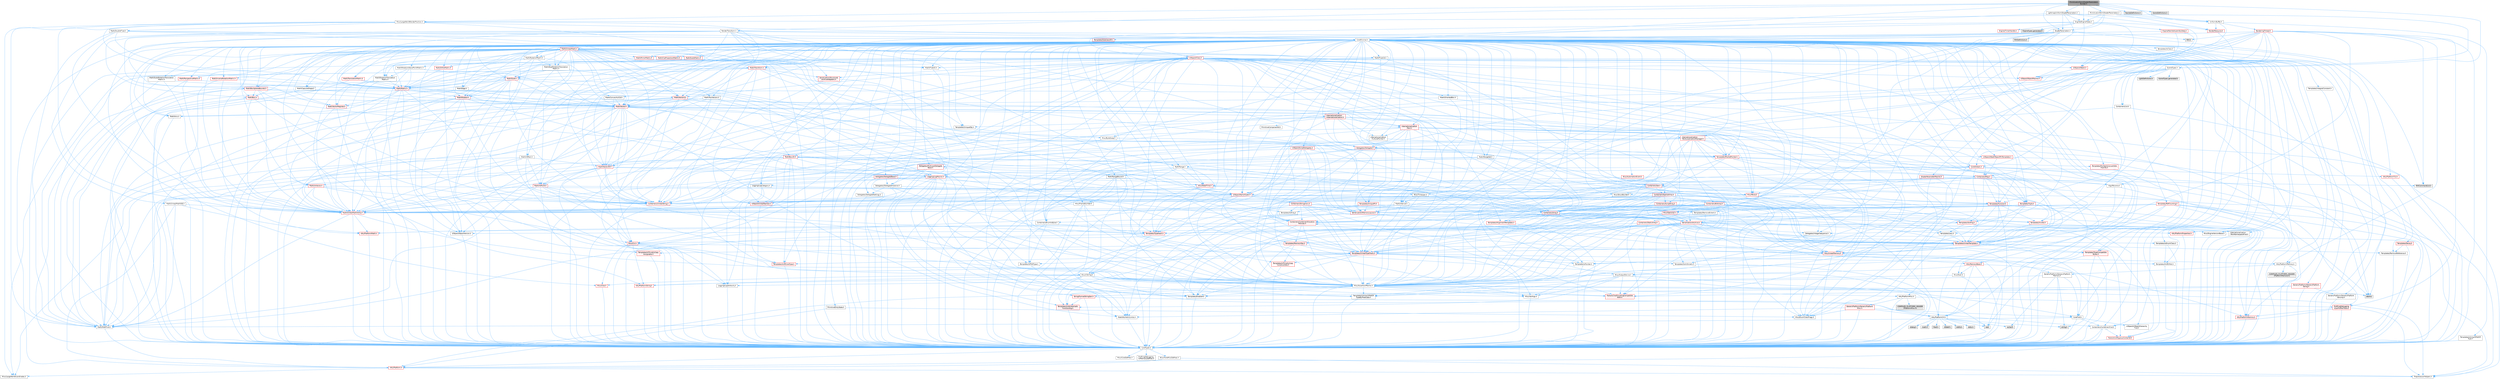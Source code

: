 digraph "PrimitiveUniformShaderParametersBuilder.h"
{
 // INTERACTIVE_SVG=YES
 // LATEX_PDF_SIZE
  bgcolor="transparent";
  edge [fontname=Helvetica,fontsize=10,labelfontname=Helvetica,labelfontsize=10];
  node [fontname=Helvetica,fontsize=10,shape=box,height=0.2,width=0.4];
  Node1 [id="Node000001",label="PrimitiveUniformShaderParameters\lBuilder.h",height=0.2,width=0.4,color="gray40", fillcolor="grey60", style="filled", fontcolor="black",tooltip=" "];
  Node1 -> Node2 [id="edge1_Node000001_Node000002",color="steelblue1",style="solid",tooltip=" "];
  Node2 [id="Node000002",label="CoreMinimal.h",height=0.2,width=0.4,color="grey40", fillcolor="white", style="filled",URL="$d7/d67/CoreMinimal_8h.html",tooltip=" "];
  Node2 -> Node3 [id="edge2_Node000002_Node000003",color="steelblue1",style="solid",tooltip=" "];
  Node3 [id="Node000003",label="CoreTypes.h",height=0.2,width=0.4,color="grey40", fillcolor="white", style="filled",URL="$dc/dec/CoreTypes_8h.html",tooltip=" "];
  Node3 -> Node4 [id="edge3_Node000003_Node000004",color="steelblue1",style="solid",tooltip=" "];
  Node4 [id="Node000004",label="HAL/Platform.h",height=0.2,width=0.4,color="red", fillcolor="#FFF0F0", style="filled",URL="$d9/dd0/Platform_8h.html",tooltip=" "];
  Node4 -> Node6 [id="edge4_Node000004_Node000006",color="steelblue1",style="solid",tooltip=" "];
  Node6 [id="Node000006",label="Misc/LargeWorldCoordinates.h",height=0.2,width=0.4,color="grey40", fillcolor="white", style="filled",URL="$d2/dcb/LargeWorldCoordinates_8h.html",tooltip=" "];
  Node4 -> Node8 [id="edge5_Node000004_Node000008",color="steelblue1",style="solid",tooltip=" "];
  Node8 [id="Node000008",label="PreprocessorHelpers.h",height=0.2,width=0.4,color="grey40", fillcolor="white", style="filled",URL="$db/ddb/PreprocessorHelpers_8h.html",tooltip=" "];
  Node3 -> Node14 [id="edge6_Node000003_Node000014",color="steelblue1",style="solid",tooltip=" "];
  Node14 [id="Node000014",label="ProfilingDebugging\l/UMemoryDefines.h",height=0.2,width=0.4,color="grey40", fillcolor="white", style="filled",URL="$d2/da2/UMemoryDefines_8h.html",tooltip=" "];
  Node3 -> Node15 [id="edge7_Node000003_Node000015",color="steelblue1",style="solid",tooltip=" "];
  Node15 [id="Node000015",label="Misc/CoreMiscDefines.h",height=0.2,width=0.4,color="grey40", fillcolor="white", style="filled",URL="$da/d38/CoreMiscDefines_8h.html",tooltip=" "];
  Node15 -> Node4 [id="edge8_Node000015_Node000004",color="steelblue1",style="solid",tooltip=" "];
  Node15 -> Node8 [id="edge9_Node000015_Node000008",color="steelblue1",style="solid",tooltip=" "];
  Node3 -> Node16 [id="edge10_Node000003_Node000016",color="steelblue1",style="solid",tooltip=" "];
  Node16 [id="Node000016",label="Misc/CoreDefines.h",height=0.2,width=0.4,color="grey40", fillcolor="white", style="filled",URL="$d3/dd2/CoreDefines_8h.html",tooltip=" "];
  Node2 -> Node17 [id="edge11_Node000002_Node000017",color="steelblue1",style="solid",tooltip=" "];
  Node17 [id="Node000017",label="CoreFwd.h",height=0.2,width=0.4,color="grey40", fillcolor="white", style="filled",URL="$d1/d1e/CoreFwd_8h.html",tooltip=" "];
  Node17 -> Node3 [id="edge12_Node000017_Node000003",color="steelblue1",style="solid",tooltip=" "];
  Node17 -> Node18 [id="edge13_Node000017_Node000018",color="steelblue1",style="solid",tooltip=" "];
  Node18 [id="Node000018",label="Containers/ContainersFwd.h",height=0.2,width=0.4,color="grey40", fillcolor="white", style="filled",URL="$d4/d0a/ContainersFwd_8h.html",tooltip=" "];
  Node18 -> Node4 [id="edge14_Node000018_Node000004",color="steelblue1",style="solid",tooltip=" "];
  Node18 -> Node3 [id="edge15_Node000018_Node000003",color="steelblue1",style="solid",tooltip=" "];
  Node18 -> Node19 [id="edge16_Node000018_Node000019",color="steelblue1",style="solid",tooltip=" "];
  Node19 [id="Node000019",label="Traits/IsContiguousContainer.h",height=0.2,width=0.4,color="red", fillcolor="#FFF0F0", style="filled",URL="$d5/d3c/IsContiguousContainer_8h.html",tooltip=" "];
  Node19 -> Node3 [id="edge17_Node000019_Node000003",color="steelblue1",style="solid",tooltip=" "];
  Node17 -> Node22 [id="edge18_Node000017_Node000022",color="steelblue1",style="solid",tooltip=" "];
  Node22 [id="Node000022",label="Math/MathFwd.h",height=0.2,width=0.4,color="grey40", fillcolor="white", style="filled",URL="$d2/d10/MathFwd_8h.html",tooltip=" "];
  Node22 -> Node4 [id="edge19_Node000022_Node000004",color="steelblue1",style="solid",tooltip=" "];
  Node17 -> Node23 [id="edge20_Node000017_Node000023",color="steelblue1",style="solid",tooltip=" "];
  Node23 [id="Node000023",label="UObject/UObjectHierarchy\lFwd.h",height=0.2,width=0.4,color="grey40", fillcolor="white", style="filled",URL="$d3/d13/UObjectHierarchyFwd_8h.html",tooltip=" "];
  Node2 -> Node23 [id="edge21_Node000002_Node000023",color="steelblue1",style="solid",tooltip=" "];
  Node2 -> Node18 [id="edge22_Node000002_Node000018",color="steelblue1",style="solid",tooltip=" "];
  Node2 -> Node24 [id="edge23_Node000002_Node000024",color="steelblue1",style="solid",tooltip=" "];
  Node24 [id="Node000024",label="Misc/VarArgs.h",height=0.2,width=0.4,color="grey40", fillcolor="white", style="filled",URL="$d5/d6f/VarArgs_8h.html",tooltip=" "];
  Node24 -> Node3 [id="edge24_Node000024_Node000003",color="steelblue1",style="solid",tooltip=" "];
  Node2 -> Node25 [id="edge25_Node000002_Node000025",color="steelblue1",style="solid",tooltip=" "];
  Node25 [id="Node000025",label="Logging/LogVerbosity.h",height=0.2,width=0.4,color="grey40", fillcolor="white", style="filled",URL="$d2/d8f/LogVerbosity_8h.html",tooltip=" "];
  Node25 -> Node3 [id="edge26_Node000025_Node000003",color="steelblue1",style="solid",tooltip=" "];
  Node2 -> Node26 [id="edge27_Node000002_Node000026",color="steelblue1",style="solid",tooltip=" "];
  Node26 [id="Node000026",label="Misc/OutputDevice.h",height=0.2,width=0.4,color="grey40", fillcolor="white", style="filled",URL="$d7/d32/OutputDevice_8h.html",tooltip=" "];
  Node26 -> Node17 [id="edge28_Node000026_Node000017",color="steelblue1",style="solid",tooltip=" "];
  Node26 -> Node3 [id="edge29_Node000026_Node000003",color="steelblue1",style="solid",tooltip=" "];
  Node26 -> Node25 [id="edge30_Node000026_Node000025",color="steelblue1",style="solid",tooltip=" "];
  Node26 -> Node24 [id="edge31_Node000026_Node000024",color="steelblue1",style="solid",tooltip=" "];
  Node26 -> Node27 [id="edge32_Node000026_Node000027",color="steelblue1",style="solid",tooltip=" "];
  Node27 [id="Node000027",label="Templates/IsArrayOrRefOf\lTypeByPredicate.h",height=0.2,width=0.4,color="grey40", fillcolor="white", style="filled",URL="$d6/da1/IsArrayOrRefOfTypeByPredicate_8h.html",tooltip=" "];
  Node27 -> Node3 [id="edge33_Node000027_Node000003",color="steelblue1",style="solid",tooltip=" "];
  Node26 -> Node28 [id="edge34_Node000026_Node000028",color="steelblue1",style="solid",tooltip=" "];
  Node28 [id="Node000028",label="Templates/IsValidVariadic\lFunctionArg.h",height=0.2,width=0.4,color="red", fillcolor="#FFF0F0", style="filled",URL="$d0/dc8/IsValidVariadicFunctionArg_8h.html",tooltip=" "];
  Node28 -> Node3 [id="edge35_Node000028_Node000003",color="steelblue1",style="solid",tooltip=" "];
  Node26 -> Node30 [id="edge36_Node000026_Node000030",color="steelblue1",style="solid",tooltip=" "];
  Node30 [id="Node000030",label="Traits/IsCharEncodingCompatible\lWith.h",height=0.2,width=0.4,color="red", fillcolor="#FFF0F0", style="filled",URL="$df/dd1/IsCharEncodingCompatibleWith_8h.html",tooltip=" "];
  Node2 -> Node32 [id="edge37_Node000002_Node000032",color="steelblue1",style="solid",tooltip=" "];
  Node32 [id="Node000032",label="HAL/PlatformCrt.h",height=0.2,width=0.4,color="grey40", fillcolor="white", style="filled",URL="$d8/d75/PlatformCrt_8h.html",tooltip=" "];
  Node32 -> Node33 [id="edge38_Node000032_Node000033",color="steelblue1",style="solid",tooltip=" "];
  Node33 [id="Node000033",label="new",height=0.2,width=0.4,color="grey60", fillcolor="#E0E0E0", style="filled",tooltip=" "];
  Node32 -> Node34 [id="edge39_Node000032_Node000034",color="steelblue1",style="solid",tooltip=" "];
  Node34 [id="Node000034",label="wchar.h",height=0.2,width=0.4,color="grey60", fillcolor="#E0E0E0", style="filled",tooltip=" "];
  Node32 -> Node35 [id="edge40_Node000032_Node000035",color="steelblue1",style="solid",tooltip=" "];
  Node35 [id="Node000035",label="stddef.h",height=0.2,width=0.4,color="grey60", fillcolor="#E0E0E0", style="filled",tooltip=" "];
  Node32 -> Node36 [id="edge41_Node000032_Node000036",color="steelblue1",style="solid",tooltip=" "];
  Node36 [id="Node000036",label="stdlib.h",height=0.2,width=0.4,color="grey60", fillcolor="#E0E0E0", style="filled",tooltip=" "];
  Node32 -> Node37 [id="edge42_Node000032_Node000037",color="steelblue1",style="solid",tooltip=" "];
  Node37 [id="Node000037",label="stdio.h",height=0.2,width=0.4,color="grey60", fillcolor="#E0E0E0", style="filled",tooltip=" "];
  Node32 -> Node38 [id="edge43_Node000032_Node000038",color="steelblue1",style="solid",tooltip=" "];
  Node38 [id="Node000038",label="stdarg.h",height=0.2,width=0.4,color="grey60", fillcolor="#E0E0E0", style="filled",tooltip=" "];
  Node32 -> Node39 [id="edge44_Node000032_Node000039",color="steelblue1",style="solid",tooltip=" "];
  Node39 [id="Node000039",label="math.h",height=0.2,width=0.4,color="grey60", fillcolor="#E0E0E0", style="filled",tooltip=" "];
  Node32 -> Node40 [id="edge45_Node000032_Node000040",color="steelblue1",style="solid",tooltip=" "];
  Node40 [id="Node000040",label="float.h",height=0.2,width=0.4,color="grey60", fillcolor="#E0E0E0", style="filled",tooltip=" "];
  Node32 -> Node41 [id="edge46_Node000032_Node000041",color="steelblue1",style="solid",tooltip=" "];
  Node41 [id="Node000041",label="string.h",height=0.2,width=0.4,color="grey60", fillcolor="#E0E0E0", style="filled",tooltip=" "];
  Node2 -> Node42 [id="edge47_Node000002_Node000042",color="steelblue1",style="solid",tooltip=" "];
  Node42 [id="Node000042",label="HAL/PlatformMisc.h",height=0.2,width=0.4,color="grey40", fillcolor="white", style="filled",URL="$d0/df5/PlatformMisc_8h.html",tooltip=" "];
  Node42 -> Node3 [id="edge48_Node000042_Node000003",color="steelblue1",style="solid",tooltip=" "];
  Node42 -> Node43 [id="edge49_Node000042_Node000043",color="steelblue1",style="solid",tooltip=" "];
  Node43 [id="Node000043",label="GenericPlatform/GenericPlatform\lMisc.h",height=0.2,width=0.4,color="red", fillcolor="#FFF0F0", style="filled",URL="$db/d9a/GenericPlatformMisc_8h.html",tooltip=" "];
  Node43 -> Node17 [id="edge50_Node000043_Node000017",color="steelblue1",style="solid",tooltip=" "];
  Node43 -> Node3 [id="edge51_Node000043_Node000003",color="steelblue1",style="solid",tooltip=" "];
  Node43 -> Node32 [id="edge52_Node000043_Node000032",color="steelblue1",style="solid",tooltip=" "];
  Node43 -> Node47 [id="edge53_Node000043_Node000047",color="steelblue1",style="solid",tooltip=" "];
  Node47 [id="Node000047",label="Math/NumericLimits.h",height=0.2,width=0.4,color="grey40", fillcolor="white", style="filled",URL="$df/d1b/NumericLimits_8h.html",tooltip=" "];
  Node47 -> Node3 [id="edge54_Node000047_Node000003",color="steelblue1",style="solid",tooltip=" "];
  Node43 -> Node49 [id="edge55_Node000043_Node000049",color="steelblue1",style="solid",tooltip=" "];
  Node49 [id="Node000049",label="Misc/EnumClassFlags.h",height=0.2,width=0.4,color="grey40", fillcolor="white", style="filled",URL="$d8/de7/EnumClassFlags_8h.html",tooltip=" "];
  Node42 -> Node52 [id="edge56_Node000042_Node000052",color="steelblue1",style="solid",tooltip=" "];
  Node52 [id="Node000052",label="COMPILED_PLATFORM_HEADER\l(PlatformMisc.h)",height=0.2,width=0.4,color="grey60", fillcolor="#E0E0E0", style="filled",tooltip=" "];
  Node42 -> Node53 [id="edge57_Node000042_Node000053",color="steelblue1",style="solid",tooltip=" "];
  Node53 [id="Node000053",label="ProfilingDebugging\l/CpuProfilerTrace.h",height=0.2,width=0.4,color="red", fillcolor="#FFF0F0", style="filled",URL="$da/dcb/CpuProfilerTrace_8h.html",tooltip=" "];
  Node53 -> Node3 [id="edge58_Node000053_Node000003",color="steelblue1",style="solid",tooltip=" "];
  Node53 -> Node18 [id="edge59_Node000053_Node000018",color="steelblue1",style="solid",tooltip=" "];
  Node53 -> Node54 [id="edge60_Node000053_Node000054",color="steelblue1",style="solid",tooltip=" "];
  Node54 [id="Node000054",label="HAL/PlatformAtomics.h",height=0.2,width=0.4,color="red", fillcolor="#FFF0F0", style="filled",URL="$d3/d36/PlatformAtomics_8h.html",tooltip=" "];
  Node54 -> Node3 [id="edge61_Node000054_Node000003",color="steelblue1",style="solid",tooltip=" "];
  Node53 -> Node8 [id="edge62_Node000053_Node000008",color="steelblue1",style="solid",tooltip=" "];
  Node2 -> Node61 [id="edge63_Node000002_Node000061",color="steelblue1",style="solid",tooltip=" "];
  Node61 [id="Node000061",label="Misc/AssertionMacros.h",height=0.2,width=0.4,color="grey40", fillcolor="white", style="filled",URL="$d0/dfa/AssertionMacros_8h.html",tooltip=" "];
  Node61 -> Node3 [id="edge64_Node000061_Node000003",color="steelblue1",style="solid",tooltip=" "];
  Node61 -> Node4 [id="edge65_Node000061_Node000004",color="steelblue1",style="solid",tooltip=" "];
  Node61 -> Node42 [id="edge66_Node000061_Node000042",color="steelblue1",style="solid",tooltip=" "];
  Node61 -> Node8 [id="edge67_Node000061_Node000008",color="steelblue1",style="solid",tooltip=" "];
  Node61 -> Node62 [id="edge68_Node000061_Node000062",color="steelblue1",style="solid",tooltip=" "];
  Node62 [id="Node000062",label="Templates/EnableIf.h",height=0.2,width=0.4,color="grey40", fillcolor="white", style="filled",URL="$d7/d60/EnableIf_8h.html",tooltip=" "];
  Node62 -> Node3 [id="edge69_Node000062_Node000003",color="steelblue1",style="solid",tooltip=" "];
  Node61 -> Node27 [id="edge70_Node000061_Node000027",color="steelblue1",style="solid",tooltip=" "];
  Node61 -> Node28 [id="edge71_Node000061_Node000028",color="steelblue1",style="solid",tooltip=" "];
  Node61 -> Node30 [id="edge72_Node000061_Node000030",color="steelblue1",style="solid",tooltip=" "];
  Node61 -> Node24 [id="edge73_Node000061_Node000024",color="steelblue1",style="solid",tooltip=" "];
  Node61 -> Node63 [id="edge74_Node000061_Node000063",color="steelblue1",style="solid",tooltip=" "];
  Node63 [id="Node000063",label="String/FormatStringSan.h",height=0.2,width=0.4,color="red", fillcolor="#FFF0F0", style="filled",URL="$d3/d8b/FormatStringSan_8h.html",tooltip=" "];
  Node63 -> Node3 [id="edge75_Node000063_Node000003",color="steelblue1",style="solid",tooltip=" "];
  Node63 -> Node28 [id="edge76_Node000063_Node000028",color="steelblue1",style="solid",tooltip=" "];
  Node63 -> Node18 [id="edge77_Node000063_Node000018",color="steelblue1",style="solid",tooltip=" "];
  Node61 -> Node69 [id="edge78_Node000061_Node000069",color="steelblue1",style="solid",tooltip=" "];
  Node69 [id="Node000069",label="atomic",height=0.2,width=0.4,color="grey60", fillcolor="#E0E0E0", style="filled",tooltip=" "];
  Node2 -> Node70 [id="edge79_Node000002_Node000070",color="steelblue1",style="solid",tooltip=" "];
  Node70 [id="Node000070",label="Templates/IsPointer.h",height=0.2,width=0.4,color="grey40", fillcolor="white", style="filled",URL="$d7/d05/IsPointer_8h.html",tooltip=" "];
  Node70 -> Node3 [id="edge80_Node000070_Node000003",color="steelblue1",style="solid",tooltip=" "];
  Node2 -> Node71 [id="edge81_Node000002_Node000071",color="steelblue1",style="solid",tooltip=" "];
  Node71 [id="Node000071",label="HAL/PlatformMemory.h",height=0.2,width=0.4,color="grey40", fillcolor="white", style="filled",URL="$de/d68/PlatformMemory_8h.html",tooltip=" "];
  Node71 -> Node3 [id="edge82_Node000071_Node000003",color="steelblue1",style="solid",tooltip=" "];
  Node71 -> Node72 [id="edge83_Node000071_Node000072",color="steelblue1",style="solid",tooltip=" "];
  Node72 [id="Node000072",label="GenericPlatform/GenericPlatform\lMemory.h",height=0.2,width=0.4,color="grey40", fillcolor="white", style="filled",URL="$dd/d22/GenericPlatformMemory_8h.html",tooltip=" "];
  Node72 -> Node17 [id="edge84_Node000072_Node000017",color="steelblue1",style="solid",tooltip=" "];
  Node72 -> Node3 [id="edge85_Node000072_Node000003",color="steelblue1",style="solid",tooltip=" "];
  Node72 -> Node73 [id="edge86_Node000072_Node000073",color="steelblue1",style="solid",tooltip=" "];
  Node73 [id="Node000073",label="HAL/PlatformString.h",height=0.2,width=0.4,color="red", fillcolor="#FFF0F0", style="filled",URL="$db/db5/PlatformString_8h.html",tooltip=" "];
  Node73 -> Node3 [id="edge87_Node000073_Node000003",color="steelblue1",style="solid",tooltip=" "];
  Node72 -> Node41 [id="edge88_Node000072_Node000041",color="steelblue1",style="solid",tooltip=" "];
  Node72 -> Node34 [id="edge89_Node000072_Node000034",color="steelblue1",style="solid",tooltip=" "];
  Node71 -> Node75 [id="edge90_Node000071_Node000075",color="steelblue1",style="solid",tooltip=" "];
  Node75 [id="Node000075",label="COMPILED_PLATFORM_HEADER\l(PlatformMemory.h)",height=0.2,width=0.4,color="grey60", fillcolor="#E0E0E0", style="filled",tooltip=" "];
  Node2 -> Node54 [id="edge91_Node000002_Node000054",color="steelblue1",style="solid",tooltip=" "];
  Node2 -> Node76 [id="edge92_Node000002_Node000076",color="steelblue1",style="solid",tooltip=" "];
  Node76 [id="Node000076",label="Misc/Exec.h",height=0.2,width=0.4,color="grey40", fillcolor="white", style="filled",URL="$de/ddb/Exec_8h.html",tooltip=" "];
  Node76 -> Node3 [id="edge93_Node000076_Node000003",color="steelblue1",style="solid",tooltip=" "];
  Node76 -> Node61 [id="edge94_Node000076_Node000061",color="steelblue1",style="solid",tooltip=" "];
  Node2 -> Node77 [id="edge95_Node000002_Node000077",color="steelblue1",style="solid",tooltip=" "];
  Node77 [id="Node000077",label="HAL/MemoryBase.h",height=0.2,width=0.4,color="red", fillcolor="#FFF0F0", style="filled",URL="$d6/d9f/MemoryBase_8h.html",tooltip=" "];
  Node77 -> Node3 [id="edge96_Node000077_Node000003",color="steelblue1",style="solid",tooltip=" "];
  Node77 -> Node54 [id="edge97_Node000077_Node000054",color="steelblue1",style="solid",tooltip=" "];
  Node77 -> Node32 [id="edge98_Node000077_Node000032",color="steelblue1",style="solid",tooltip=" "];
  Node77 -> Node76 [id="edge99_Node000077_Node000076",color="steelblue1",style="solid",tooltip=" "];
  Node77 -> Node26 [id="edge100_Node000077_Node000026",color="steelblue1",style="solid",tooltip=" "];
  Node2 -> Node87 [id="edge101_Node000002_Node000087",color="steelblue1",style="solid",tooltip=" "];
  Node87 [id="Node000087",label="HAL/UnrealMemory.h",height=0.2,width=0.4,color="red", fillcolor="#FFF0F0", style="filled",URL="$d9/d96/UnrealMemory_8h.html",tooltip=" "];
  Node87 -> Node3 [id="edge102_Node000087_Node000003",color="steelblue1",style="solid",tooltip=" "];
  Node87 -> Node72 [id="edge103_Node000087_Node000072",color="steelblue1",style="solid",tooltip=" "];
  Node87 -> Node77 [id="edge104_Node000087_Node000077",color="steelblue1",style="solid",tooltip=" "];
  Node87 -> Node71 [id="edge105_Node000087_Node000071",color="steelblue1",style="solid",tooltip=" "];
  Node87 -> Node70 [id="edge106_Node000087_Node000070",color="steelblue1",style="solid",tooltip=" "];
  Node2 -> Node89 [id="edge107_Node000002_Node000089",color="steelblue1",style="solid",tooltip=" "];
  Node89 [id="Node000089",label="Templates/IsArithmetic.h",height=0.2,width=0.4,color="grey40", fillcolor="white", style="filled",URL="$d2/d5d/IsArithmetic_8h.html",tooltip=" "];
  Node89 -> Node3 [id="edge108_Node000089_Node000003",color="steelblue1",style="solid",tooltip=" "];
  Node2 -> Node83 [id="edge109_Node000002_Node000083",color="steelblue1",style="solid",tooltip=" "];
  Node83 [id="Node000083",label="Templates/AndOrNot.h",height=0.2,width=0.4,color="grey40", fillcolor="white", style="filled",URL="$db/d0a/AndOrNot_8h.html",tooltip=" "];
  Node83 -> Node3 [id="edge110_Node000083_Node000003",color="steelblue1",style="solid",tooltip=" "];
  Node2 -> Node90 [id="edge111_Node000002_Node000090",color="steelblue1",style="solid",tooltip=" "];
  Node90 [id="Node000090",label="Templates/IsPODType.h",height=0.2,width=0.4,color="grey40", fillcolor="white", style="filled",URL="$d7/db1/IsPODType_8h.html",tooltip=" "];
  Node90 -> Node3 [id="edge112_Node000090_Node000003",color="steelblue1",style="solid",tooltip=" "];
  Node2 -> Node91 [id="edge113_Node000002_Node000091",color="steelblue1",style="solid",tooltip=" "];
  Node91 [id="Node000091",label="Templates/IsUECoreType.h",height=0.2,width=0.4,color="red", fillcolor="#FFF0F0", style="filled",URL="$d1/db8/IsUECoreType_8h.html",tooltip=" "];
  Node91 -> Node3 [id="edge114_Node000091_Node000003",color="steelblue1",style="solid",tooltip=" "];
  Node2 -> Node84 [id="edge115_Node000002_Node000084",color="steelblue1",style="solid",tooltip=" "];
  Node84 [id="Node000084",label="Templates/IsTriviallyCopy\lConstructible.h",height=0.2,width=0.4,color="red", fillcolor="#FFF0F0", style="filled",URL="$d3/d78/IsTriviallyCopyConstructible_8h.html",tooltip=" "];
  Node84 -> Node3 [id="edge116_Node000084_Node000003",color="steelblue1",style="solid",tooltip=" "];
  Node2 -> Node92 [id="edge117_Node000002_Node000092",color="steelblue1",style="solid",tooltip=" "];
  Node92 [id="Node000092",label="Templates/UnrealTypeTraits.h",height=0.2,width=0.4,color="red", fillcolor="#FFF0F0", style="filled",URL="$d2/d2d/UnrealTypeTraits_8h.html",tooltip=" "];
  Node92 -> Node3 [id="edge118_Node000092_Node000003",color="steelblue1",style="solid",tooltip=" "];
  Node92 -> Node70 [id="edge119_Node000092_Node000070",color="steelblue1",style="solid",tooltip=" "];
  Node92 -> Node61 [id="edge120_Node000092_Node000061",color="steelblue1",style="solid",tooltip=" "];
  Node92 -> Node83 [id="edge121_Node000092_Node000083",color="steelblue1",style="solid",tooltip=" "];
  Node92 -> Node62 [id="edge122_Node000092_Node000062",color="steelblue1",style="solid",tooltip=" "];
  Node92 -> Node89 [id="edge123_Node000092_Node000089",color="steelblue1",style="solid",tooltip=" "];
  Node92 -> Node90 [id="edge124_Node000092_Node000090",color="steelblue1",style="solid",tooltip=" "];
  Node92 -> Node91 [id="edge125_Node000092_Node000091",color="steelblue1",style="solid",tooltip=" "];
  Node92 -> Node84 [id="edge126_Node000092_Node000084",color="steelblue1",style="solid",tooltip=" "];
  Node2 -> Node62 [id="edge127_Node000002_Node000062",color="steelblue1",style="solid",tooltip=" "];
  Node2 -> Node94 [id="edge128_Node000002_Node000094",color="steelblue1",style="solid",tooltip=" "];
  Node94 [id="Node000094",label="Templates/RemoveReference.h",height=0.2,width=0.4,color="grey40", fillcolor="white", style="filled",URL="$da/dbe/RemoveReference_8h.html",tooltip=" "];
  Node94 -> Node3 [id="edge129_Node000094_Node000003",color="steelblue1",style="solid",tooltip=" "];
  Node2 -> Node95 [id="edge130_Node000002_Node000095",color="steelblue1",style="solid",tooltip=" "];
  Node95 [id="Node000095",label="Templates/IntegralConstant.h",height=0.2,width=0.4,color="grey40", fillcolor="white", style="filled",URL="$db/d1b/IntegralConstant_8h.html",tooltip=" "];
  Node95 -> Node3 [id="edge131_Node000095_Node000003",color="steelblue1",style="solid",tooltip=" "];
  Node2 -> Node96 [id="edge132_Node000002_Node000096",color="steelblue1",style="solid",tooltip=" "];
  Node96 [id="Node000096",label="Templates/IsClass.h",height=0.2,width=0.4,color="grey40", fillcolor="white", style="filled",URL="$db/dcb/IsClass_8h.html",tooltip=" "];
  Node96 -> Node3 [id="edge133_Node000096_Node000003",color="steelblue1",style="solid",tooltip=" "];
  Node2 -> Node97 [id="edge134_Node000002_Node000097",color="steelblue1",style="solid",tooltip=" "];
  Node97 [id="Node000097",label="Templates/TypeCompatible\lBytes.h",height=0.2,width=0.4,color="red", fillcolor="#FFF0F0", style="filled",URL="$df/d0a/TypeCompatibleBytes_8h.html",tooltip=" "];
  Node97 -> Node3 [id="edge135_Node000097_Node000003",color="steelblue1",style="solid",tooltip=" "];
  Node97 -> Node41 [id="edge136_Node000097_Node000041",color="steelblue1",style="solid",tooltip=" "];
  Node97 -> Node33 [id="edge137_Node000097_Node000033",color="steelblue1",style="solid",tooltip=" "];
  Node2 -> Node19 [id="edge138_Node000002_Node000019",color="steelblue1",style="solid",tooltip=" "];
  Node2 -> Node98 [id="edge139_Node000002_Node000098",color="steelblue1",style="solid",tooltip=" "];
  Node98 [id="Node000098",label="Templates/UnrealTemplate.h",height=0.2,width=0.4,color="red", fillcolor="#FFF0F0", style="filled",URL="$d4/d24/UnrealTemplate_8h.html",tooltip=" "];
  Node98 -> Node3 [id="edge140_Node000098_Node000003",color="steelblue1",style="solid",tooltip=" "];
  Node98 -> Node70 [id="edge141_Node000098_Node000070",color="steelblue1",style="solid",tooltip=" "];
  Node98 -> Node87 [id="edge142_Node000098_Node000087",color="steelblue1",style="solid",tooltip=" "];
  Node98 -> Node92 [id="edge143_Node000098_Node000092",color="steelblue1",style="solid",tooltip=" "];
  Node98 -> Node94 [id="edge144_Node000098_Node000094",color="steelblue1",style="solid",tooltip=" "];
  Node98 -> Node97 [id="edge145_Node000098_Node000097",color="steelblue1",style="solid",tooltip=" "];
  Node98 -> Node19 [id="edge146_Node000098_Node000019",color="steelblue1",style="solid",tooltip=" "];
  Node2 -> Node47 [id="edge147_Node000002_Node000047",color="steelblue1",style="solid",tooltip=" "];
  Node2 -> Node102 [id="edge148_Node000002_Node000102",color="steelblue1",style="solid",tooltip=" "];
  Node102 [id="Node000102",label="HAL/PlatformMath.h",height=0.2,width=0.4,color="red", fillcolor="#FFF0F0", style="filled",URL="$dc/d53/PlatformMath_8h.html",tooltip=" "];
  Node102 -> Node3 [id="edge149_Node000102_Node000003",color="steelblue1",style="solid",tooltip=" "];
  Node2 -> Node85 [id="edge150_Node000002_Node000085",color="steelblue1",style="solid",tooltip=" "];
  Node85 [id="Node000085",label="Templates/IsTriviallyCopy\lAssignable.h",height=0.2,width=0.4,color="red", fillcolor="#FFF0F0", style="filled",URL="$d2/df2/IsTriviallyCopyAssignable_8h.html",tooltip=" "];
  Node85 -> Node3 [id="edge151_Node000085_Node000003",color="steelblue1",style="solid",tooltip=" "];
  Node2 -> Node110 [id="edge152_Node000002_Node000110",color="steelblue1",style="solid",tooltip=" "];
  Node110 [id="Node000110",label="Templates/MemoryOps.h",height=0.2,width=0.4,color="red", fillcolor="#FFF0F0", style="filled",URL="$db/dea/MemoryOps_8h.html",tooltip=" "];
  Node110 -> Node3 [id="edge153_Node000110_Node000003",color="steelblue1",style="solid",tooltip=" "];
  Node110 -> Node87 [id="edge154_Node000110_Node000087",color="steelblue1",style="solid",tooltip=" "];
  Node110 -> Node85 [id="edge155_Node000110_Node000085",color="steelblue1",style="solid",tooltip=" "];
  Node110 -> Node84 [id="edge156_Node000110_Node000084",color="steelblue1",style="solid",tooltip=" "];
  Node110 -> Node92 [id="edge157_Node000110_Node000092",color="steelblue1",style="solid",tooltip=" "];
  Node110 -> Node33 [id="edge158_Node000110_Node000033",color="steelblue1",style="solid",tooltip=" "];
  Node2 -> Node111 [id="edge159_Node000002_Node000111",color="steelblue1",style="solid",tooltip=" "];
  Node111 [id="Node000111",label="Containers/ContainerAllocation\lPolicies.h",height=0.2,width=0.4,color="red", fillcolor="#FFF0F0", style="filled",URL="$d7/dff/ContainerAllocationPolicies_8h.html",tooltip=" "];
  Node111 -> Node3 [id="edge160_Node000111_Node000003",color="steelblue1",style="solid",tooltip=" "];
  Node111 -> Node111 [id="edge161_Node000111_Node000111",color="steelblue1",style="solid",tooltip=" "];
  Node111 -> Node102 [id="edge162_Node000111_Node000102",color="steelblue1",style="solid",tooltip=" "];
  Node111 -> Node87 [id="edge163_Node000111_Node000087",color="steelblue1",style="solid",tooltip=" "];
  Node111 -> Node47 [id="edge164_Node000111_Node000047",color="steelblue1",style="solid",tooltip=" "];
  Node111 -> Node61 [id="edge165_Node000111_Node000061",color="steelblue1",style="solid",tooltip=" "];
  Node111 -> Node110 [id="edge166_Node000111_Node000110",color="steelblue1",style="solid",tooltip=" "];
  Node111 -> Node97 [id="edge167_Node000111_Node000097",color="steelblue1",style="solid",tooltip=" "];
  Node2 -> Node114 [id="edge168_Node000002_Node000114",color="steelblue1",style="solid",tooltip=" "];
  Node114 [id="Node000114",label="Templates/IsEnumClass.h",height=0.2,width=0.4,color="grey40", fillcolor="white", style="filled",URL="$d7/d15/IsEnumClass_8h.html",tooltip=" "];
  Node114 -> Node3 [id="edge169_Node000114_Node000003",color="steelblue1",style="solid",tooltip=" "];
  Node114 -> Node83 [id="edge170_Node000114_Node000083",color="steelblue1",style="solid",tooltip=" "];
  Node2 -> Node115 [id="edge171_Node000002_Node000115",color="steelblue1",style="solid",tooltip=" "];
  Node115 [id="Node000115",label="HAL/PlatformProperties.h",height=0.2,width=0.4,color="red", fillcolor="#FFF0F0", style="filled",URL="$d9/db0/PlatformProperties_8h.html",tooltip=" "];
  Node115 -> Node3 [id="edge172_Node000115_Node000003",color="steelblue1",style="solid",tooltip=" "];
  Node2 -> Node118 [id="edge173_Node000002_Node000118",color="steelblue1",style="solid",tooltip=" "];
  Node118 [id="Node000118",label="Misc/EngineVersionBase.h",height=0.2,width=0.4,color="grey40", fillcolor="white", style="filled",URL="$d5/d2b/EngineVersionBase_8h.html",tooltip=" "];
  Node118 -> Node3 [id="edge174_Node000118_Node000003",color="steelblue1",style="solid",tooltip=" "];
  Node2 -> Node119 [id="edge175_Node000002_Node000119",color="steelblue1",style="solid",tooltip=" "];
  Node119 [id="Node000119",label="Internationalization\l/TextNamespaceFwd.h",height=0.2,width=0.4,color="grey40", fillcolor="white", style="filled",URL="$d8/d97/TextNamespaceFwd_8h.html",tooltip=" "];
  Node119 -> Node3 [id="edge176_Node000119_Node000003",color="steelblue1",style="solid",tooltip=" "];
  Node2 -> Node120 [id="edge177_Node000002_Node000120",color="steelblue1",style="solid",tooltip=" "];
  Node120 [id="Node000120",label="Serialization/Archive.h",height=0.2,width=0.4,color="red", fillcolor="#FFF0F0", style="filled",URL="$d7/d3b/Archive_8h.html",tooltip=" "];
  Node120 -> Node17 [id="edge178_Node000120_Node000017",color="steelblue1",style="solid",tooltip=" "];
  Node120 -> Node3 [id="edge179_Node000120_Node000003",color="steelblue1",style="solid",tooltip=" "];
  Node120 -> Node115 [id="edge180_Node000120_Node000115",color="steelblue1",style="solid",tooltip=" "];
  Node120 -> Node119 [id="edge181_Node000120_Node000119",color="steelblue1",style="solid",tooltip=" "];
  Node120 -> Node22 [id="edge182_Node000120_Node000022",color="steelblue1",style="solid",tooltip=" "];
  Node120 -> Node61 [id="edge183_Node000120_Node000061",color="steelblue1",style="solid",tooltip=" "];
  Node120 -> Node118 [id="edge184_Node000120_Node000118",color="steelblue1",style="solid",tooltip=" "];
  Node120 -> Node24 [id="edge185_Node000120_Node000024",color="steelblue1",style="solid",tooltip=" "];
  Node120 -> Node62 [id="edge186_Node000120_Node000062",color="steelblue1",style="solid",tooltip=" "];
  Node120 -> Node27 [id="edge187_Node000120_Node000027",color="steelblue1",style="solid",tooltip=" "];
  Node120 -> Node114 [id="edge188_Node000120_Node000114",color="steelblue1",style="solid",tooltip=" "];
  Node120 -> Node28 [id="edge189_Node000120_Node000028",color="steelblue1",style="solid",tooltip=" "];
  Node120 -> Node98 [id="edge190_Node000120_Node000098",color="steelblue1",style="solid",tooltip=" "];
  Node120 -> Node30 [id="edge191_Node000120_Node000030",color="steelblue1",style="solid",tooltip=" "];
  Node120 -> Node123 [id="edge192_Node000120_Node000123",color="steelblue1",style="solid",tooltip=" "];
  Node123 [id="Node000123",label="UObject/ObjectVersion.h",height=0.2,width=0.4,color="grey40", fillcolor="white", style="filled",URL="$da/d63/ObjectVersion_8h.html",tooltip=" "];
  Node123 -> Node3 [id="edge193_Node000123_Node000003",color="steelblue1",style="solid",tooltip=" "];
  Node2 -> Node124 [id="edge194_Node000002_Node000124",color="steelblue1",style="solid",tooltip=" "];
  Node124 [id="Node000124",label="Templates/Less.h",height=0.2,width=0.4,color="grey40", fillcolor="white", style="filled",URL="$de/dc8/Less_8h.html",tooltip=" "];
  Node124 -> Node3 [id="edge195_Node000124_Node000003",color="steelblue1",style="solid",tooltip=" "];
  Node124 -> Node98 [id="edge196_Node000124_Node000098",color="steelblue1",style="solid",tooltip=" "];
  Node2 -> Node125 [id="edge197_Node000002_Node000125",color="steelblue1",style="solid",tooltip=" "];
  Node125 [id="Node000125",label="Templates/Sorting.h",height=0.2,width=0.4,color="red", fillcolor="#FFF0F0", style="filled",URL="$d3/d9e/Sorting_8h.html",tooltip=" "];
  Node125 -> Node3 [id="edge198_Node000125_Node000003",color="steelblue1",style="solid",tooltip=" "];
  Node125 -> Node102 [id="edge199_Node000125_Node000102",color="steelblue1",style="solid",tooltip=" "];
  Node125 -> Node124 [id="edge200_Node000125_Node000124",color="steelblue1",style="solid",tooltip=" "];
  Node2 -> Node136 [id="edge201_Node000002_Node000136",color="steelblue1",style="solid",tooltip=" "];
  Node136 [id="Node000136",label="Misc/Char.h",height=0.2,width=0.4,color="red", fillcolor="#FFF0F0", style="filled",URL="$d0/d58/Char_8h.html",tooltip=" "];
  Node136 -> Node3 [id="edge202_Node000136_Node000003",color="steelblue1",style="solid",tooltip=" "];
  Node2 -> Node139 [id="edge203_Node000002_Node000139",color="steelblue1",style="solid",tooltip=" "];
  Node139 [id="Node000139",label="GenericPlatform/GenericPlatform\lStricmp.h",height=0.2,width=0.4,color="grey40", fillcolor="white", style="filled",URL="$d2/d86/GenericPlatformStricmp_8h.html",tooltip=" "];
  Node139 -> Node3 [id="edge204_Node000139_Node000003",color="steelblue1",style="solid",tooltip=" "];
  Node2 -> Node140 [id="edge205_Node000002_Node000140",color="steelblue1",style="solid",tooltip=" "];
  Node140 [id="Node000140",label="GenericPlatform/GenericPlatform\lString.h",height=0.2,width=0.4,color="red", fillcolor="#FFF0F0", style="filled",URL="$dd/d20/GenericPlatformString_8h.html",tooltip=" "];
  Node140 -> Node3 [id="edge206_Node000140_Node000003",color="steelblue1",style="solid",tooltip=" "];
  Node140 -> Node139 [id="edge207_Node000140_Node000139",color="steelblue1",style="solid",tooltip=" "];
  Node140 -> Node62 [id="edge208_Node000140_Node000062",color="steelblue1",style="solid",tooltip=" "];
  Node140 -> Node30 [id="edge209_Node000140_Node000030",color="steelblue1",style="solid",tooltip=" "];
  Node2 -> Node73 [id="edge210_Node000002_Node000073",color="steelblue1",style="solid",tooltip=" "];
  Node2 -> Node143 [id="edge211_Node000002_Node000143",color="steelblue1",style="solid",tooltip=" "];
  Node143 [id="Node000143",label="Misc/CString.h",height=0.2,width=0.4,color="grey40", fillcolor="white", style="filled",URL="$d2/d49/CString_8h.html",tooltip=" "];
  Node143 -> Node3 [id="edge212_Node000143_Node000003",color="steelblue1",style="solid",tooltip=" "];
  Node143 -> Node32 [id="edge213_Node000143_Node000032",color="steelblue1",style="solid",tooltip=" "];
  Node143 -> Node73 [id="edge214_Node000143_Node000073",color="steelblue1",style="solid",tooltip=" "];
  Node143 -> Node61 [id="edge215_Node000143_Node000061",color="steelblue1",style="solid",tooltip=" "];
  Node143 -> Node136 [id="edge216_Node000143_Node000136",color="steelblue1",style="solid",tooltip=" "];
  Node143 -> Node24 [id="edge217_Node000143_Node000024",color="steelblue1",style="solid",tooltip=" "];
  Node143 -> Node27 [id="edge218_Node000143_Node000027",color="steelblue1",style="solid",tooltip=" "];
  Node143 -> Node28 [id="edge219_Node000143_Node000028",color="steelblue1",style="solid",tooltip=" "];
  Node143 -> Node30 [id="edge220_Node000143_Node000030",color="steelblue1",style="solid",tooltip=" "];
  Node2 -> Node144 [id="edge221_Node000002_Node000144",color="steelblue1",style="solid",tooltip=" "];
  Node144 [id="Node000144",label="Misc/Crc.h",height=0.2,width=0.4,color="red", fillcolor="#FFF0F0", style="filled",URL="$d4/dd2/Crc_8h.html",tooltip=" "];
  Node144 -> Node3 [id="edge222_Node000144_Node000003",color="steelblue1",style="solid",tooltip=" "];
  Node144 -> Node73 [id="edge223_Node000144_Node000073",color="steelblue1",style="solid",tooltip=" "];
  Node144 -> Node61 [id="edge224_Node000144_Node000061",color="steelblue1",style="solid",tooltip=" "];
  Node144 -> Node143 [id="edge225_Node000144_Node000143",color="steelblue1",style="solid",tooltip=" "];
  Node144 -> Node136 [id="edge226_Node000144_Node000136",color="steelblue1",style="solid",tooltip=" "];
  Node144 -> Node92 [id="edge227_Node000144_Node000092",color="steelblue1",style="solid",tooltip=" "];
  Node2 -> Node135 [id="edge228_Node000002_Node000135",color="steelblue1",style="solid",tooltip=" "];
  Node135 [id="Node000135",label="Math/UnrealMathUtility.h",height=0.2,width=0.4,color="red", fillcolor="#FFF0F0", style="filled",URL="$db/db8/UnrealMathUtility_8h.html",tooltip=" "];
  Node135 -> Node3 [id="edge229_Node000135_Node000003",color="steelblue1",style="solid",tooltip=" "];
  Node135 -> Node61 [id="edge230_Node000135_Node000061",color="steelblue1",style="solid",tooltip=" "];
  Node135 -> Node102 [id="edge231_Node000135_Node000102",color="steelblue1",style="solid",tooltip=" "];
  Node135 -> Node22 [id="edge232_Node000135_Node000022",color="steelblue1",style="solid",tooltip=" "];
  Node2 -> Node145 [id="edge233_Node000002_Node000145",color="steelblue1",style="solid",tooltip=" "];
  Node145 [id="Node000145",label="Containers/UnrealString.h",height=0.2,width=0.4,color="red", fillcolor="#FFF0F0", style="filled",URL="$d5/dba/UnrealString_8h.html",tooltip=" "];
  Node2 -> Node149 [id="edge234_Node000002_Node000149",color="steelblue1",style="solid",tooltip=" "];
  Node149 [id="Node000149",label="Containers/Array.h",height=0.2,width=0.4,color="red", fillcolor="#FFF0F0", style="filled",URL="$df/dd0/Array_8h.html",tooltip=" "];
  Node149 -> Node3 [id="edge235_Node000149_Node000003",color="steelblue1",style="solid",tooltip=" "];
  Node149 -> Node61 [id="edge236_Node000149_Node000061",color="steelblue1",style="solid",tooltip=" "];
  Node149 -> Node87 [id="edge237_Node000149_Node000087",color="steelblue1",style="solid",tooltip=" "];
  Node149 -> Node92 [id="edge238_Node000149_Node000092",color="steelblue1",style="solid",tooltip=" "];
  Node149 -> Node98 [id="edge239_Node000149_Node000098",color="steelblue1",style="solid",tooltip=" "];
  Node149 -> Node111 [id="edge240_Node000149_Node000111",color="steelblue1",style="solid",tooltip=" "];
  Node149 -> Node120 [id="edge241_Node000149_Node000120",color="steelblue1",style="solid",tooltip=" "];
  Node149 -> Node128 [id="edge242_Node000149_Node000128",color="steelblue1",style="solid",tooltip=" "];
  Node128 [id="Node000128",label="Templates/Invoke.h",height=0.2,width=0.4,color="red", fillcolor="#FFF0F0", style="filled",URL="$d7/deb/Invoke_8h.html",tooltip=" "];
  Node128 -> Node3 [id="edge243_Node000128_Node000003",color="steelblue1",style="solid",tooltip=" "];
  Node128 -> Node98 [id="edge244_Node000128_Node000098",color="steelblue1",style="solid",tooltip=" "];
  Node149 -> Node124 [id="edge245_Node000149_Node000124",color="steelblue1",style="solid",tooltip=" "];
  Node149 -> Node125 [id="edge246_Node000149_Node000125",color="steelblue1",style="solid",tooltip=" "];
  Node149 -> Node172 [id="edge247_Node000149_Node000172",color="steelblue1",style="solid",tooltip=" "];
  Node172 [id="Node000172",label="Templates/AlignmentTemplates.h",height=0.2,width=0.4,color="red", fillcolor="#FFF0F0", style="filled",URL="$dd/d32/AlignmentTemplates_8h.html",tooltip=" "];
  Node172 -> Node3 [id="edge248_Node000172_Node000003",color="steelblue1",style="solid",tooltip=" "];
  Node172 -> Node70 [id="edge249_Node000172_Node000070",color="steelblue1",style="solid",tooltip=" "];
  Node2 -> Node173 [id="edge250_Node000002_Node000173",color="steelblue1",style="solid",tooltip=" "];
  Node173 [id="Node000173",label="Misc/FrameNumber.h",height=0.2,width=0.4,color="grey40", fillcolor="white", style="filled",URL="$dd/dbd/FrameNumber_8h.html",tooltip=" "];
  Node173 -> Node3 [id="edge251_Node000173_Node000003",color="steelblue1",style="solid",tooltip=" "];
  Node173 -> Node47 [id="edge252_Node000173_Node000047",color="steelblue1",style="solid",tooltip=" "];
  Node173 -> Node135 [id="edge253_Node000173_Node000135",color="steelblue1",style="solid",tooltip=" "];
  Node173 -> Node62 [id="edge254_Node000173_Node000062",color="steelblue1",style="solid",tooltip=" "];
  Node173 -> Node92 [id="edge255_Node000173_Node000092",color="steelblue1",style="solid",tooltip=" "];
  Node2 -> Node174 [id="edge256_Node000002_Node000174",color="steelblue1",style="solid",tooltip=" "];
  Node174 [id="Node000174",label="Misc/Timespan.h",height=0.2,width=0.4,color="grey40", fillcolor="white", style="filled",URL="$da/dd9/Timespan_8h.html",tooltip=" "];
  Node174 -> Node3 [id="edge257_Node000174_Node000003",color="steelblue1",style="solid",tooltip=" "];
  Node174 -> Node175 [id="edge258_Node000174_Node000175",color="steelblue1",style="solid",tooltip=" "];
  Node175 [id="Node000175",label="Math/Interval.h",height=0.2,width=0.4,color="grey40", fillcolor="white", style="filled",URL="$d1/d55/Interval_8h.html",tooltip=" "];
  Node175 -> Node3 [id="edge259_Node000175_Node000003",color="steelblue1",style="solid",tooltip=" "];
  Node175 -> Node89 [id="edge260_Node000175_Node000089",color="steelblue1",style="solid",tooltip=" "];
  Node175 -> Node92 [id="edge261_Node000175_Node000092",color="steelblue1",style="solid",tooltip=" "];
  Node175 -> Node47 [id="edge262_Node000175_Node000047",color="steelblue1",style="solid",tooltip=" "];
  Node175 -> Node135 [id="edge263_Node000175_Node000135",color="steelblue1",style="solid",tooltip=" "];
  Node174 -> Node135 [id="edge264_Node000174_Node000135",color="steelblue1",style="solid",tooltip=" "];
  Node174 -> Node61 [id="edge265_Node000174_Node000061",color="steelblue1",style="solid",tooltip=" "];
  Node2 -> Node176 [id="edge266_Node000002_Node000176",color="steelblue1",style="solid",tooltip=" "];
  Node176 [id="Node000176",label="Containers/StringConv.h",height=0.2,width=0.4,color="red", fillcolor="#FFF0F0", style="filled",URL="$d3/ddf/StringConv_8h.html",tooltip=" "];
  Node176 -> Node3 [id="edge267_Node000176_Node000003",color="steelblue1",style="solid",tooltip=" "];
  Node176 -> Node61 [id="edge268_Node000176_Node000061",color="steelblue1",style="solid",tooltip=" "];
  Node176 -> Node111 [id="edge269_Node000176_Node000111",color="steelblue1",style="solid",tooltip=" "];
  Node176 -> Node149 [id="edge270_Node000176_Node000149",color="steelblue1",style="solid",tooltip=" "];
  Node176 -> Node143 [id="edge271_Node000176_Node000143",color="steelblue1",style="solid",tooltip=" "];
  Node176 -> Node177 [id="edge272_Node000176_Node000177",color="steelblue1",style="solid",tooltip=" "];
  Node177 [id="Node000177",label="Templates/IsArray.h",height=0.2,width=0.4,color="grey40", fillcolor="white", style="filled",URL="$d8/d8d/IsArray_8h.html",tooltip=" "];
  Node177 -> Node3 [id="edge273_Node000177_Node000003",color="steelblue1",style="solid",tooltip=" "];
  Node176 -> Node98 [id="edge274_Node000176_Node000098",color="steelblue1",style="solid",tooltip=" "];
  Node176 -> Node92 [id="edge275_Node000176_Node000092",color="steelblue1",style="solid",tooltip=" "];
  Node176 -> Node30 [id="edge276_Node000176_Node000030",color="steelblue1",style="solid",tooltip=" "];
  Node176 -> Node19 [id="edge277_Node000176_Node000019",color="steelblue1",style="solid",tooltip=" "];
  Node2 -> Node178 [id="edge278_Node000002_Node000178",color="steelblue1",style="solid",tooltip=" "];
  Node178 [id="Node000178",label="UObject/UnrealNames.h",height=0.2,width=0.4,color="red", fillcolor="#FFF0F0", style="filled",URL="$d8/db1/UnrealNames_8h.html",tooltip=" "];
  Node178 -> Node3 [id="edge279_Node000178_Node000003",color="steelblue1",style="solid",tooltip=" "];
  Node2 -> Node180 [id="edge280_Node000002_Node000180",color="steelblue1",style="solid",tooltip=" "];
  Node180 [id="Node000180",label="UObject/NameTypes.h",height=0.2,width=0.4,color="red", fillcolor="#FFF0F0", style="filled",URL="$d6/d35/NameTypes_8h.html",tooltip=" "];
  Node180 -> Node3 [id="edge281_Node000180_Node000003",color="steelblue1",style="solid",tooltip=" "];
  Node180 -> Node61 [id="edge282_Node000180_Node000061",color="steelblue1",style="solid",tooltip=" "];
  Node180 -> Node87 [id="edge283_Node000180_Node000087",color="steelblue1",style="solid",tooltip=" "];
  Node180 -> Node92 [id="edge284_Node000180_Node000092",color="steelblue1",style="solid",tooltip=" "];
  Node180 -> Node98 [id="edge285_Node000180_Node000098",color="steelblue1",style="solid",tooltip=" "];
  Node180 -> Node145 [id="edge286_Node000180_Node000145",color="steelblue1",style="solid",tooltip=" "];
  Node180 -> Node176 [id="edge287_Node000180_Node000176",color="steelblue1",style="solid",tooltip=" "];
  Node180 -> Node178 [id="edge288_Node000180_Node000178",color="steelblue1",style="solid",tooltip=" "];
  Node180 -> Node157 [id="edge289_Node000180_Node000157",color="steelblue1",style="solid",tooltip=" "];
  Node157 [id="Node000157",label="Serialization/MemoryLayout.h",height=0.2,width=0.4,color="red", fillcolor="#FFF0F0", style="filled",URL="$d7/d66/MemoryLayout_8h.html",tooltip=" "];
  Node157 -> Node160 [id="edge290_Node000157_Node000160",color="steelblue1",style="solid",tooltip=" "];
  Node160 [id="Node000160",label="Containers/EnumAsByte.h",height=0.2,width=0.4,color="grey40", fillcolor="white", style="filled",URL="$d6/d9a/EnumAsByte_8h.html",tooltip=" "];
  Node160 -> Node3 [id="edge291_Node000160_Node000003",color="steelblue1",style="solid",tooltip=" "];
  Node160 -> Node90 [id="edge292_Node000160_Node000090",color="steelblue1",style="solid",tooltip=" "];
  Node160 -> Node161 [id="edge293_Node000160_Node000161",color="steelblue1",style="solid",tooltip=" "];
  Node161 [id="Node000161",label="Templates/TypeHash.h",height=0.2,width=0.4,color="red", fillcolor="#FFF0F0", style="filled",URL="$d1/d62/TypeHash_8h.html",tooltip=" "];
  Node161 -> Node3 [id="edge294_Node000161_Node000003",color="steelblue1",style="solid",tooltip=" "];
  Node161 -> Node144 [id="edge295_Node000161_Node000144",color="steelblue1",style="solid",tooltip=" "];
  Node157 -> Node87 [id="edge296_Node000157_Node000087",color="steelblue1",style="solid",tooltip=" "];
  Node157 -> Node62 [id="edge297_Node000157_Node000062",color="steelblue1",style="solid",tooltip=" "];
  Node157 -> Node98 [id="edge298_Node000157_Node000098",color="steelblue1",style="solid",tooltip=" "];
  Node2 -> Node188 [id="edge299_Node000002_Node000188",color="steelblue1",style="solid",tooltip=" "];
  Node188 [id="Node000188",label="Misc/Parse.h",height=0.2,width=0.4,color="red", fillcolor="#FFF0F0", style="filled",URL="$dc/d71/Parse_8h.html",tooltip=" "];
  Node188 -> Node145 [id="edge300_Node000188_Node000145",color="steelblue1",style="solid",tooltip=" "];
  Node188 -> Node3 [id="edge301_Node000188_Node000003",color="steelblue1",style="solid",tooltip=" "];
  Node188 -> Node32 [id="edge302_Node000188_Node000032",color="steelblue1",style="solid",tooltip=" "];
  Node188 -> Node49 [id="edge303_Node000188_Node000049",color="steelblue1",style="solid",tooltip=" "];
  Node188 -> Node189 [id="edge304_Node000188_Node000189",color="steelblue1",style="solid",tooltip=" "];
  Node189 [id="Node000189",label="Templates/Function.h",height=0.2,width=0.4,color="red", fillcolor="#FFF0F0", style="filled",URL="$df/df5/Function_8h.html",tooltip=" "];
  Node189 -> Node3 [id="edge305_Node000189_Node000003",color="steelblue1",style="solid",tooltip=" "];
  Node189 -> Node61 [id="edge306_Node000189_Node000061",color="steelblue1",style="solid",tooltip=" "];
  Node189 -> Node87 [id="edge307_Node000189_Node000087",color="steelblue1",style="solid",tooltip=" "];
  Node189 -> Node92 [id="edge308_Node000189_Node000092",color="steelblue1",style="solid",tooltip=" "];
  Node189 -> Node128 [id="edge309_Node000189_Node000128",color="steelblue1",style="solid",tooltip=" "];
  Node189 -> Node98 [id="edge310_Node000189_Node000098",color="steelblue1",style="solid",tooltip=" "];
  Node189 -> Node135 [id="edge311_Node000189_Node000135",color="steelblue1",style="solid",tooltip=" "];
  Node189 -> Node33 [id="edge312_Node000189_Node000033",color="steelblue1",style="solid",tooltip=" "];
  Node2 -> Node172 [id="edge313_Node000002_Node000172",color="steelblue1",style="solid",tooltip=" "];
  Node2 -> Node191 [id="edge314_Node000002_Node000191",color="steelblue1",style="solid",tooltip=" "];
  Node191 [id="Node000191",label="Misc/StructBuilder.h",height=0.2,width=0.4,color="grey40", fillcolor="white", style="filled",URL="$d9/db3/StructBuilder_8h.html",tooltip=" "];
  Node191 -> Node3 [id="edge315_Node000191_Node000003",color="steelblue1",style="solid",tooltip=" "];
  Node191 -> Node135 [id="edge316_Node000191_Node000135",color="steelblue1",style="solid",tooltip=" "];
  Node191 -> Node172 [id="edge317_Node000191_Node000172",color="steelblue1",style="solid",tooltip=" "];
  Node2 -> Node104 [id="edge318_Node000002_Node000104",color="steelblue1",style="solid",tooltip=" "];
  Node104 [id="Node000104",label="Templates/Decay.h",height=0.2,width=0.4,color="red", fillcolor="#FFF0F0", style="filled",URL="$dd/d0f/Decay_8h.html",tooltip=" "];
  Node104 -> Node3 [id="edge319_Node000104_Node000003",color="steelblue1",style="solid",tooltip=" "];
  Node104 -> Node94 [id="edge320_Node000104_Node000094",color="steelblue1",style="solid",tooltip=" "];
  Node2 -> Node192 [id="edge321_Node000002_Node000192",color="steelblue1",style="solid",tooltip=" "];
  Node192 [id="Node000192",label="Templates/PointerIsConvertible\lFromTo.h",height=0.2,width=0.4,color="red", fillcolor="#FFF0F0", style="filled",URL="$d6/d65/PointerIsConvertibleFromTo_8h.html",tooltip=" "];
  Node192 -> Node3 [id="edge322_Node000192_Node000003",color="steelblue1",style="solid",tooltip=" "];
  Node2 -> Node128 [id="edge323_Node000002_Node000128",color="steelblue1",style="solid",tooltip=" "];
  Node2 -> Node189 [id="edge324_Node000002_Node000189",color="steelblue1",style="solid",tooltip=" "];
  Node2 -> Node161 [id="edge325_Node000002_Node000161",color="steelblue1",style="solid",tooltip=" "];
  Node2 -> Node193 [id="edge326_Node000002_Node000193",color="steelblue1",style="solid",tooltip=" "];
  Node193 [id="Node000193",label="Containers/ScriptArray.h",height=0.2,width=0.4,color="red", fillcolor="#FFF0F0", style="filled",URL="$dc/daf/ScriptArray_8h.html",tooltip=" "];
  Node193 -> Node3 [id="edge327_Node000193_Node000003",color="steelblue1",style="solid",tooltip=" "];
  Node193 -> Node61 [id="edge328_Node000193_Node000061",color="steelblue1",style="solid",tooltip=" "];
  Node193 -> Node87 [id="edge329_Node000193_Node000087",color="steelblue1",style="solid",tooltip=" "];
  Node193 -> Node111 [id="edge330_Node000193_Node000111",color="steelblue1",style="solid",tooltip=" "];
  Node193 -> Node149 [id="edge331_Node000193_Node000149",color="steelblue1",style="solid",tooltip=" "];
  Node2 -> Node194 [id="edge332_Node000002_Node000194",color="steelblue1",style="solid",tooltip=" "];
  Node194 [id="Node000194",label="Containers/BitArray.h",height=0.2,width=0.4,color="red", fillcolor="#FFF0F0", style="filled",URL="$d1/de4/BitArray_8h.html",tooltip=" "];
  Node194 -> Node111 [id="edge333_Node000194_Node000111",color="steelblue1",style="solid",tooltip=" "];
  Node194 -> Node3 [id="edge334_Node000194_Node000003",color="steelblue1",style="solid",tooltip=" "];
  Node194 -> Node54 [id="edge335_Node000194_Node000054",color="steelblue1",style="solid",tooltip=" "];
  Node194 -> Node87 [id="edge336_Node000194_Node000087",color="steelblue1",style="solid",tooltip=" "];
  Node194 -> Node135 [id="edge337_Node000194_Node000135",color="steelblue1",style="solid",tooltip=" "];
  Node194 -> Node61 [id="edge338_Node000194_Node000061",color="steelblue1",style="solid",tooltip=" "];
  Node194 -> Node49 [id="edge339_Node000194_Node000049",color="steelblue1",style="solid",tooltip=" "];
  Node194 -> Node120 [id="edge340_Node000194_Node000120",color="steelblue1",style="solid",tooltip=" "];
  Node194 -> Node157 [id="edge341_Node000194_Node000157",color="steelblue1",style="solid",tooltip=" "];
  Node194 -> Node62 [id="edge342_Node000194_Node000062",color="steelblue1",style="solid",tooltip=" "];
  Node194 -> Node128 [id="edge343_Node000194_Node000128",color="steelblue1",style="solid",tooltip=" "];
  Node194 -> Node98 [id="edge344_Node000194_Node000098",color="steelblue1",style="solid",tooltip=" "];
  Node194 -> Node92 [id="edge345_Node000194_Node000092",color="steelblue1",style="solid",tooltip=" "];
  Node2 -> Node195 [id="edge346_Node000002_Node000195",color="steelblue1",style="solid",tooltip=" "];
  Node195 [id="Node000195",label="Containers/SparseArray.h",height=0.2,width=0.4,color="red", fillcolor="#FFF0F0", style="filled",URL="$d5/dbf/SparseArray_8h.html",tooltip=" "];
  Node195 -> Node3 [id="edge347_Node000195_Node000003",color="steelblue1",style="solid",tooltip=" "];
  Node195 -> Node61 [id="edge348_Node000195_Node000061",color="steelblue1",style="solid",tooltip=" "];
  Node195 -> Node87 [id="edge349_Node000195_Node000087",color="steelblue1",style="solid",tooltip=" "];
  Node195 -> Node92 [id="edge350_Node000195_Node000092",color="steelblue1",style="solid",tooltip=" "];
  Node195 -> Node98 [id="edge351_Node000195_Node000098",color="steelblue1",style="solid",tooltip=" "];
  Node195 -> Node111 [id="edge352_Node000195_Node000111",color="steelblue1",style="solid",tooltip=" "];
  Node195 -> Node124 [id="edge353_Node000195_Node000124",color="steelblue1",style="solid",tooltip=" "];
  Node195 -> Node149 [id="edge354_Node000195_Node000149",color="steelblue1",style="solid",tooltip=" "];
  Node195 -> Node135 [id="edge355_Node000195_Node000135",color="steelblue1",style="solid",tooltip=" "];
  Node195 -> Node193 [id="edge356_Node000195_Node000193",color="steelblue1",style="solid",tooltip=" "];
  Node195 -> Node194 [id="edge357_Node000195_Node000194",color="steelblue1",style="solid",tooltip=" "];
  Node195 -> Node145 [id="edge358_Node000195_Node000145",color="steelblue1",style="solid",tooltip=" "];
  Node2 -> Node211 [id="edge359_Node000002_Node000211",color="steelblue1",style="solid",tooltip=" "];
  Node211 [id="Node000211",label="Containers/Set.h",height=0.2,width=0.4,color="red", fillcolor="#FFF0F0", style="filled",URL="$d4/d45/Set_8h.html",tooltip=" "];
  Node211 -> Node111 [id="edge360_Node000211_Node000111",color="steelblue1",style="solid",tooltip=" "];
  Node211 -> Node195 [id="edge361_Node000211_Node000195",color="steelblue1",style="solid",tooltip=" "];
  Node211 -> Node18 [id="edge362_Node000211_Node000018",color="steelblue1",style="solid",tooltip=" "];
  Node211 -> Node135 [id="edge363_Node000211_Node000135",color="steelblue1",style="solid",tooltip=" "];
  Node211 -> Node61 [id="edge364_Node000211_Node000061",color="steelblue1",style="solid",tooltip=" "];
  Node211 -> Node191 [id="edge365_Node000211_Node000191",color="steelblue1",style="solid",tooltip=" "];
  Node211 -> Node189 [id="edge366_Node000211_Node000189",color="steelblue1",style="solid",tooltip=" "];
  Node211 -> Node125 [id="edge367_Node000211_Node000125",color="steelblue1",style="solid",tooltip=" "];
  Node211 -> Node161 [id="edge368_Node000211_Node000161",color="steelblue1",style="solid",tooltip=" "];
  Node211 -> Node98 [id="edge369_Node000211_Node000098",color="steelblue1",style="solid",tooltip=" "];
  Node2 -> Node214 [id="edge370_Node000002_Node000214",color="steelblue1",style="solid",tooltip=" "];
  Node214 [id="Node000214",label="Algo/Reverse.h",height=0.2,width=0.4,color="grey40", fillcolor="white", style="filled",URL="$d5/d93/Reverse_8h.html",tooltip=" "];
  Node214 -> Node3 [id="edge371_Node000214_Node000003",color="steelblue1",style="solid",tooltip=" "];
  Node214 -> Node98 [id="edge372_Node000214_Node000098",color="steelblue1",style="solid",tooltip=" "];
  Node2 -> Node215 [id="edge373_Node000002_Node000215",color="steelblue1",style="solid",tooltip=" "];
  Node215 [id="Node000215",label="Containers/Map.h",height=0.2,width=0.4,color="red", fillcolor="#FFF0F0", style="filled",URL="$df/d79/Map_8h.html",tooltip=" "];
  Node215 -> Node3 [id="edge374_Node000215_Node000003",color="steelblue1",style="solid",tooltip=" "];
  Node215 -> Node214 [id="edge375_Node000215_Node000214",color="steelblue1",style="solid",tooltip=" "];
  Node215 -> Node211 [id="edge376_Node000215_Node000211",color="steelblue1",style="solid",tooltip=" "];
  Node215 -> Node145 [id="edge377_Node000215_Node000145",color="steelblue1",style="solid",tooltip=" "];
  Node215 -> Node61 [id="edge378_Node000215_Node000061",color="steelblue1",style="solid",tooltip=" "];
  Node215 -> Node191 [id="edge379_Node000215_Node000191",color="steelblue1",style="solid",tooltip=" "];
  Node215 -> Node189 [id="edge380_Node000215_Node000189",color="steelblue1",style="solid",tooltip=" "];
  Node215 -> Node125 [id="edge381_Node000215_Node000125",color="steelblue1",style="solid",tooltip=" "];
  Node215 -> Node216 [id="edge382_Node000215_Node000216",color="steelblue1",style="solid",tooltip=" "];
  Node216 [id="Node000216",label="Templates/Tuple.h",height=0.2,width=0.4,color="red", fillcolor="#FFF0F0", style="filled",URL="$d2/d4f/Tuple_8h.html",tooltip=" "];
  Node216 -> Node3 [id="edge383_Node000216_Node000003",color="steelblue1",style="solid",tooltip=" "];
  Node216 -> Node98 [id="edge384_Node000216_Node000098",color="steelblue1",style="solid",tooltip=" "];
  Node216 -> Node217 [id="edge385_Node000216_Node000217",color="steelblue1",style="solid",tooltip=" "];
  Node217 [id="Node000217",label="Delegates/IntegerSequence.h",height=0.2,width=0.4,color="grey40", fillcolor="white", style="filled",URL="$d2/dcc/IntegerSequence_8h.html",tooltip=" "];
  Node217 -> Node3 [id="edge386_Node000217_Node000003",color="steelblue1",style="solid",tooltip=" "];
  Node216 -> Node128 [id="edge387_Node000216_Node000128",color="steelblue1",style="solid",tooltip=" "];
  Node216 -> Node157 [id="edge388_Node000216_Node000157",color="steelblue1",style="solid",tooltip=" "];
  Node216 -> Node161 [id="edge389_Node000216_Node000161",color="steelblue1",style="solid",tooltip=" "];
  Node215 -> Node98 [id="edge390_Node000215_Node000098",color="steelblue1",style="solid",tooltip=" "];
  Node215 -> Node92 [id="edge391_Node000215_Node000092",color="steelblue1",style="solid",tooltip=" "];
  Node2 -> Node219 [id="edge392_Node000002_Node000219",color="steelblue1",style="solid",tooltip=" "];
  Node219 [id="Node000219",label="Math/IntPoint.h",height=0.2,width=0.4,color="red", fillcolor="#FFF0F0", style="filled",URL="$d3/df7/IntPoint_8h.html",tooltip=" "];
  Node219 -> Node3 [id="edge393_Node000219_Node000003",color="steelblue1",style="solid",tooltip=" "];
  Node219 -> Node61 [id="edge394_Node000219_Node000061",color="steelblue1",style="solid",tooltip=" "];
  Node219 -> Node188 [id="edge395_Node000219_Node000188",color="steelblue1",style="solid",tooltip=" "];
  Node219 -> Node22 [id="edge396_Node000219_Node000022",color="steelblue1",style="solid",tooltip=" "];
  Node219 -> Node135 [id="edge397_Node000219_Node000135",color="steelblue1",style="solid",tooltip=" "];
  Node219 -> Node145 [id="edge398_Node000219_Node000145",color="steelblue1",style="solid",tooltip=" "];
  Node219 -> Node161 [id="edge399_Node000219_Node000161",color="steelblue1",style="solid",tooltip=" "];
  Node2 -> Node221 [id="edge400_Node000002_Node000221",color="steelblue1",style="solid",tooltip=" "];
  Node221 [id="Node000221",label="Math/IntVector.h",height=0.2,width=0.4,color="red", fillcolor="#FFF0F0", style="filled",URL="$d7/d44/IntVector_8h.html",tooltip=" "];
  Node221 -> Node3 [id="edge401_Node000221_Node000003",color="steelblue1",style="solid",tooltip=" "];
  Node221 -> Node144 [id="edge402_Node000221_Node000144",color="steelblue1",style="solid",tooltip=" "];
  Node221 -> Node188 [id="edge403_Node000221_Node000188",color="steelblue1",style="solid",tooltip=" "];
  Node221 -> Node22 [id="edge404_Node000221_Node000022",color="steelblue1",style="solid",tooltip=" "];
  Node221 -> Node135 [id="edge405_Node000221_Node000135",color="steelblue1",style="solid",tooltip=" "];
  Node221 -> Node145 [id="edge406_Node000221_Node000145",color="steelblue1",style="solid",tooltip=" "];
  Node2 -> Node222 [id="edge407_Node000002_Node000222",color="steelblue1",style="solid",tooltip=" "];
  Node222 [id="Node000222",label="Logging/LogCategory.h",height=0.2,width=0.4,color="grey40", fillcolor="white", style="filled",URL="$d9/d36/LogCategory_8h.html",tooltip=" "];
  Node222 -> Node3 [id="edge408_Node000222_Node000003",color="steelblue1",style="solid",tooltip=" "];
  Node222 -> Node25 [id="edge409_Node000222_Node000025",color="steelblue1",style="solid",tooltip=" "];
  Node222 -> Node180 [id="edge410_Node000222_Node000180",color="steelblue1",style="solid",tooltip=" "];
  Node2 -> Node223 [id="edge411_Node000002_Node000223",color="steelblue1",style="solid",tooltip=" "];
  Node223 [id="Node000223",label="Logging/LogMacros.h",height=0.2,width=0.4,color="red", fillcolor="#FFF0F0", style="filled",URL="$d0/d16/LogMacros_8h.html",tooltip=" "];
  Node223 -> Node145 [id="edge412_Node000223_Node000145",color="steelblue1",style="solid",tooltip=" "];
  Node223 -> Node3 [id="edge413_Node000223_Node000003",color="steelblue1",style="solid",tooltip=" "];
  Node223 -> Node8 [id="edge414_Node000223_Node000008",color="steelblue1",style="solid",tooltip=" "];
  Node223 -> Node222 [id="edge415_Node000223_Node000222",color="steelblue1",style="solid",tooltip=" "];
  Node223 -> Node25 [id="edge416_Node000223_Node000025",color="steelblue1",style="solid",tooltip=" "];
  Node223 -> Node61 [id="edge417_Node000223_Node000061",color="steelblue1",style="solid",tooltip=" "];
  Node223 -> Node24 [id="edge418_Node000223_Node000024",color="steelblue1",style="solid",tooltip=" "];
  Node223 -> Node63 [id="edge419_Node000223_Node000063",color="steelblue1",style="solid",tooltip=" "];
  Node223 -> Node62 [id="edge420_Node000223_Node000062",color="steelblue1",style="solid",tooltip=" "];
  Node223 -> Node27 [id="edge421_Node000223_Node000027",color="steelblue1",style="solid",tooltip=" "];
  Node223 -> Node28 [id="edge422_Node000223_Node000028",color="steelblue1",style="solid",tooltip=" "];
  Node223 -> Node30 [id="edge423_Node000223_Node000030",color="steelblue1",style="solid",tooltip=" "];
  Node2 -> Node226 [id="edge424_Node000002_Node000226",color="steelblue1",style="solid",tooltip=" "];
  Node226 [id="Node000226",label="Math/Vector2D.h",height=0.2,width=0.4,color="red", fillcolor="#FFF0F0", style="filled",URL="$d3/db0/Vector2D_8h.html",tooltip=" "];
  Node226 -> Node3 [id="edge425_Node000226_Node000003",color="steelblue1",style="solid",tooltip=" "];
  Node226 -> Node22 [id="edge426_Node000226_Node000022",color="steelblue1",style="solid",tooltip=" "];
  Node226 -> Node61 [id="edge427_Node000226_Node000061",color="steelblue1",style="solid",tooltip=" "];
  Node226 -> Node144 [id="edge428_Node000226_Node000144",color="steelblue1",style="solid",tooltip=" "];
  Node226 -> Node135 [id="edge429_Node000226_Node000135",color="steelblue1",style="solid",tooltip=" "];
  Node226 -> Node145 [id="edge430_Node000226_Node000145",color="steelblue1",style="solid",tooltip=" "];
  Node226 -> Node188 [id="edge431_Node000226_Node000188",color="steelblue1",style="solid",tooltip=" "];
  Node226 -> Node219 [id="edge432_Node000226_Node000219",color="steelblue1",style="solid",tooltip=" "];
  Node226 -> Node223 [id="edge433_Node000226_Node000223",color="steelblue1",style="solid",tooltip=" "];
  Node2 -> Node230 [id="edge434_Node000002_Node000230",color="steelblue1",style="solid",tooltip=" "];
  Node230 [id="Node000230",label="Math/IntRect.h",height=0.2,width=0.4,color="grey40", fillcolor="white", style="filled",URL="$d7/d53/IntRect_8h.html",tooltip=" "];
  Node230 -> Node3 [id="edge435_Node000230_Node000003",color="steelblue1",style="solid",tooltip=" "];
  Node230 -> Node22 [id="edge436_Node000230_Node000022",color="steelblue1",style="solid",tooltip=" "];
  Node230 -> Node135 [id="edge437_Node000230_Node000135",color="steelblue1",style="solid",tooltip=" "];
  Node230 -> Node145 [id="edge438_Node000230_Node000145",color="steelblue1",style="solid",tooltip=" "];
  Node230 -> Node219 [id="edge439_Node000230_Node000219",color="steelblue1",style="solid",tooltip=" "];
  Node230 -> Node226 [id="edge440_Node000230_Node000226",color="steelblue1",style="solid",tooltip=" "];
  Node2 -> Node231 [id="edge441_Node000002_Node000231",color="steelblue1",style="solid",tooltip=" "];
  Node231 [id="Node000231",label="Misc/ByteSwap.h",height=0.2,width=0.4,color="grey40", fillcolor="white", style="filled",URL="$dc/dd7/ByteSwap_8h.html",tooltip=" "];
  Node231 -> Node3 [id="edge442_Node000231_Node000003",color="steelblue1",style="solid",tooltip=" "];
  Node231 -> Node32 [id="edge443_Node000231_Node000032",color="steelblue1",style="solid",tooltip=" "];
  Node2 -> Node160 [id="edge444_Node000002_Node000160",color="steelblue1",style="solid",tooltip=" "];
  Node2 -> Node232 [id="edge445_Node000002_Node000232",color="steelblue1",style="solid",tooltip=" "];
  Node232 [id="Node000232",label="HAL/PlatformTLS.h",height=0.2,width=0.4,color="red", fillcolor="#FFF0F0", style="filled",URL="$d0/def/PlatformTLS_8h.html",tooltip=" "];
  Node232 -> Node3 [id="edge446_Node000232_Node000003",color="steelblue1",style="solid",tooltip=" "];
  Node2 -> Node235 [id="edge447_Node000002_Node000235",color="steelblue1",style="solid",tooltip=" "];
  Node235 [id="Node000235",label="CoreGlobals.h",height=0.2,width=0.4,color="red", fillcolor="#FFF0F0", style="filled",URL="$d5/d8c/CoreGlobals_8h.html",tooltip=" "];
  Node235 -> Node145 [id="edge448_Node000235_Node000145",color="steelblue1",style="solid",tooltip=" "];
  Node235 -> Node3 [id="edge449_Node000235_Node000003",color="steelblue1",style="solid",tooltip=" "];
  Node235 -> Node232 [id="edge450_Node000235_Node000232",color="steelblue1",style="solid",tooltip=" "];
  Node235 -> Node223 [id="edge451_Node000235_Node000223",color="steelblue1",style="solid",tooltip=" "];
  Node235 -> Node49 [id="edge452_Node000235_Node000049",color="steelblue1",style="solid",tooltip=" "];
  Node235 -> Node26 [id="edge453_Node000235_Node000026",color="steelblue1",style="solid",tooltip=" "];
  Node235 -> Node53 [id="edge454_Node000235_Node000053",color="steelblue1",style="solid",tooltip=" "];
  Node235 -> Node180 [id="edge455_Node000235_Node000180",color="steelblue1",style="solid",tooltip=" "];
  Node235 -> Node69 [id="edge456_Node000235_Node000069",color="steelblue1",style="solid",tooltip=" "];
  Node2 -> Node236 [id="edge457_Node000002_Node000236",color="steelblue1",style="solid",tooltip=" "];
  Node236 [id="Node000236",label="Templates/SharedPointer.h",height=0.2,width=0.4,color="red", fillcolor="#FFF0F0", style="filled",URL="$d2/d17/SharedPointer_8h.html",tooltip=" "];
  Node236 -> Node3 [id="edge458_Node000236_Node000003",color="steelblue1",style="solid",tooltip=" "];
  Node236 -> Node192 [id="edge459_Node000236_Node000192",color="steelblue1",style="solid",tooltip=" "];
  Node236 -> Node61 [id="edge460_Node000236_Node000061",color="steelblue1",style="solid",tooltip=" "];
  Node236 -> Node87 [id="edge461_Node000236_Node000087",color="steelblue1",style="solid",tooltip=" "];
  Node236 -> Node149 [id="edge462_Node000236_Node000149",color="steelblue1",style="solid",tooltip=" "];
  Node236 -> Node215 [id="edge463_Node000236_Node000215",color="steelblue1",style="solid",tooltip=" "];
  Node236 -> Node235 [id="edge464_Node000236_Node000235",color="steelblue1",style="solid",tooltip=" "];
  Node2 -> Node241 [id="edge465_Node000002_Node000241",color="steelblue1",style="solid",tooltip=" "];
  Node241 [id="Node000241",label="Internationalization\l/CulturePointer.h",height=0.2,width=0.4,color="grey40", fillcolor="white", style="filled",URL="$d6/dbe/CulturePointer_8h.html",tooltip=" "];
  Node241 -> Node3 [id="edge466_Node000241_Node000003",color="steelblue1",style="solid",tooltip=" "];
  Node241 -> Node236 [id="edge467_Node000241_Node000236",color="steelblue1",style="solid",tooltip=" "];
  Node2 -> Node242 [id="edge468_Node000002_Node000242",color="steelblue1",style="solid",tooltip=" "];
  Node242 [id="Node000242",label="UObject/WeakObjectPtrTemplates.h",height=0.2,width=0.4,color="red", fillcolor="#FFF0F0", style="filled",URL="$d8/d3b/WeakObjectPtrTemplates_8h.html",tooltip=" "];
  Node242 -> Node3 [id="edge469_Node000242_Node000003",color="steelblue1",style="solid",tooltip=" "];
  Node242 -> Node215 [id="edge470_Node000242_Node000215",color="steelblue1",style="solid",tooltip=" "];
  Node2 -> Node245 [id="edge471_Node000002_Node000245",color="steelblue1",style="solid",tooltip=" "];
  Node245 [id="Node000245",label="Delegates/DelegateSettings.h",height=0.2,width=0.4,color="grey40", fillcolor="white", style="filled",URL="$d0/d97/DelegateSettings_8h.html",tooltip=" "];
  Node245 -> Node3 [id="edge472_Node000245_Node000003",color="steelblue1",style="solid",tooltip=" "];
  Node2 -> Node246 [id="edge473_Node000002_Node000246",color="steelblue1",style="solid",tooltip=" "];
  Node246 [id="Node000246",label="Delegates/IDelegateInstance.h",height=0.2,width=0.4,color="grey40", fillcolor="white", style="filled",URL="$d2/d10/IDelegateInstance_8h.html",tooltip=" "];
  Node246 -> Node3 [id="edge474_Node000246_Node000003",color="steelblue1",style="solid",tooltip=" "];
  Node246 -> Node161 [id="edge475_Node000246_Node000161",color="steelblue1",style="solid",tooltip=" "];
  Node246 -> Node180 [id="edge476_Node000246_Node000180",color="steelblue1",style="solid",tooltip=" "];
  Node246 -> Node245 [id="edge477_Node000246_Node000245",color="steelblue1",style="solid",tooltip=" "];
  Node2 -> Node247 [id="edge478_Node000002_Node000247",color="steelblue1",style="solid",tooltip=" "];
  Node247 [id="Node000247",label="Delegates/DelegateBase.h",height=0.2,width=0.4,color="red", fillcolor="#FFF0F0", style="filled",URL="$da/d67/DelegateBase_8h.html",tooltip=" "];
  Node247 -> Node3 [id="edge479_Node000247_Node000003",color="steelblue1",style="solid",tooltip=" "];
  Node247 -> Node111 [id="edge480_Node000247_Node000111",color="steelblue1",style="solid",tooltip=" "];
  Node247 -> Node135 [id="edge481_Node000247_Node000135",color="steelblue1",style="solid",tooltip=" "];
  Node247 -> Node180 [id="edge482_Node000247_Node000180",color="steelblue1",style="solid",tooltip=" "];
  Node247 -> Node245 [id="edge483_Node000247_Node000245",color="steelblue1",style="solid",tooltip=" "];
  Node247 -> Node246 [id="edge484_Node000247_Node000246",color="steelblue1",style="solid",tooltip=" "];
  Node2 -> Node255 [id="edge485_Node000002_Node000255",color="steelblue1",style="solid",tooltip=" "];
  Node255 [id="Node000255",label="Delegates/MulticastDelegate\lBase.h",height=0.2,width=0.4,color="red", fillcolor="#FFF0F0", style="filled",URL="$db/d16/MulticastDelegateBase_8h.html",tooltip=" "];
  Node255 -> Node3 [id="edge486_Node000255_Node000003",color="steelblue1",style="solid",tooltip=" "];
  Node255 -> Node111 [id="edge487_Node000255_Node000111",color="steelblue1",style="solid",tooltip=" "];
  Node255 -> Node149 [id="edge488_Node000255_Node000149",color="steelblue1",style="solid",tooltip=" "];
  Node255 -> Node135 [id="edge489_Node000255_Node000135",color="steelblue1",style="solid",tooltip=" "];
  Node255 -> Node246 [id="edge490_Node000255_Node000246",color="steelblue1",style="solid",tooltip=" "];
  Node255 -> Node247 [id="edge491_Node000255_Node000247",color="steelblue1",style="solid",tooltip=" "];
  Node2 -> Node217 [id="edge492_Node000002_Node000217",color="steelblue1",style="solid",tooltip=" "];
  Node2 -> Node216 [id="edge493_Node000002_Node000216",color="steelblue1",style="solid",tooltip=" "];
  Node2 -> Node256 [id="edge494_Node000002_Node000256",color="steelblue1",style="solid",tooltip=" "];
  Node256 [id="Node000256",label="UObject/ScriptDelegates.h",height=0.2,width=0.4,color="red", fillcolor="#FFF0F0", style="filled",URL="$de/d81/ScriptDelegates_8h.html",tooltip=" "];
  Node256 -> Node149 [id="edge495_Node000256_Node000149",color="steelblue1",style="solid",tooltip=" "];
  Node256 -> Node111 [id="edge496_Node000256_Node000111",color="steelblue1",style="solid",tooltip=" "];
  Node256 -> Node145 [id="edge497_Node000256_Node000145",color="steelblue1",style="solid",tooltip=" "];
  Node256 -> Node61 [id="edge498_Node000256_Node000061",color="steelblue1",style="solid",tooltip=" "];
  Node256 -> Node236 [id="edge499_Node000256_Node000236",color="steelblue1",style="solid",tooltip=" "];
  Node256 -> Node161 [id="edge500_Node000256_Node000161",color="steelblue1",style="solid",tooltip=" "];
  Node256 -> Node92 [id="edge501_Node000256_Node000092",color="steelblue1",style="solid",tooltip=" "];
  Node256 -> Node180 [id="edge502_Node000256_Node000180",color="steelblue1",style="solid",tooltip=" "];
  Node2 -> Node258 [id="edge503_Node000002_Node000258",color="steelblue1",style="solid",tooltip=" "];
  Node258 [id="Node000258",label="Delegates/Delegate.h",height=0.2,width=0.4,color="red", fillcolor="#FFF0F0", style="filled",URL="$d4/d80/Delegate_8h.html",tooltip=" "];
  Node258 -> Node3 [id="edge504_Node000258_Node000003",color="steelblue1",style="solid",tooltip=" "];
  Node258 -> Node61 [id="edge505_Node000258_Node000061",color="steelblue1",style="solid",tooltip=" "];
  Node258 -> Node180 [id="edge506_Node000258_Node000180",color="steelblue1",style="solid",tooltip=" "];
  Node258 -> Node236 [id="edge507_Node000258_Node000236",color="steelblue1",style="solid",tooltip=" "];
  Node258 -> Node242 [id="edge508_Node000258_Node000242",color="steelblue1",style="solid",tooltip=" "];
  Node258 -> Node255 [id="edge509_Node000258_Node000255",color="steelblue1",style="solid",tooltip=" "];
  Node258 -> Node217 [id="edge510_Node000258_Node000217",color="steelblue1",style="solid",tooltip=" "];
  Node2 -> Node263 [id="edge511_Node000002_Node000263",color="steelblue1",style="solid",tooltip=" "];
  Node263 [id="Node000263",label="Internationalization\l/TextLocalizationManager.h",height=0.2,width=0.4,color="red", fillcolor="#FFF0F0", style="filled",URL="$d5/d2e/TextLocalizationManager_8h.html",tooltip=" "];
  Node263 -> Node149 [id="edge512_Node000263_Node000149",color="steelblue1",style="solid",tooltip=" "];
  Node263 -> Node111 [id="edge513_Node000263_Node000111",color="steelblue1",style="solid",tooltip=" "];
  Node263 -> Node215 [id="edge514_Node000263_Node000215",color="steelblue1",style="solid",tooltip=" "];
  Node263 -> Node211 [id="edge515_Node000263_Node000211",color="steelblue1",style="solid",tooltip=" "];
  Node263 -> Node145 [id="edge516_Node000263_Node000145",color="steelblue1",style="solid",tooltip=" "];
  Node263 -> Node3 [id="edge517_Node000263_Node000003",color="steelblue1",style="solid",tooltip=" "];
  Node263 -> Node258 [id="edge518_Node000263_Node000258",color="steelblue1",style="solid",tooltip=" "];
  Node263 -> Node144 [id="edge519_Node000263_Node000144",color="steelblue1",style="solid",tooltip=" "];
  Node263 -> Node49 [id="edge520_Node000263_Node000049",color="steelblue1",style="solid",tooltip=" "];
  Node263 -> Node189 [id="edge521_Node000263_Node000189",color="steelblue1",style="solid",tooltip=" "];
  Node263 -> Node236 [id="edge522_Node000263_Node000236",color="steelblue1",style="solid",tooltip=" "];
  Node263 -> Node69 [id="edge523_Node000263_Node000069",color="steelblue1",style="solid",tooltip=" "];
  Node2 -> Node204 [id="edge524_Node000002_Node000204",color="steelblue1",style="solid",tooltip=" "];
  Node204 [id="Node000204",label="Misc/Optional.h",height=0.2,width=0.4,color="red", fillcolor="#FFF0F0", style="filled",URL="$d2/dae/Optional_8h.html",tooltip=" "];
  Node204 -> Node3 [id="edge525_Node000204_Node000003",color="steelblue1",style="solid",tooltip=" "];
  Node204 -> Node61 [id="edge526_Node000204_Node000061",color="steelblue1",style="solid",tooltip=" "];
  Node204 -> Node110 [id="edge527_Node000204_Node000110",color="steelblue1",style="solid",tooltip=" "];
  Node204 -> Node98 [id="edge528_Node000204_Node000098",color="steelblue1",style="solid",tooltip=" "];
  Node204 -> Node120 [id="edge529_Node000204_Node000120",color="steelblue1",style="solid",tooltip=" "];
  Node2 -> Node177 [id="edge530_Node000002_Node000177",color="steelblue1",style="solid",tooltip=" "];
  Node2 -> Node209 [id="edge531_Node000002_Node000209",color="steelblue1",style="solid",tooltip=" "];
  Node209 [id="Node000209",label="Templates/RemoveExtent.h",height=0.2,width=0.4,color="grey40", fillcolor="white", style="filled",URL="$dc/de9/RemoveExtent_8h.html",tooltip=" "];
  Node209 -> Node3 [id="edge532_Node000209_Node000003",color="steelblue1",style="solid",tooltip=" "];
  Node2 -> Node208 [id="edge533_Node000002_Node000208",color="steelblue1",style="solid",tooltip=" "];
  Node208 [id="Node000208",label="Templates/UniquePtr.h",height=0.2,width=0.4,color="red", fillcolor="#FFF0F0", style="filled",URL="$de/d1a/UniquePtr_8h.html",tooltip=" "];
  Node208 -> Node3 [id="edge534_Node000208_Node000003",color="steelblue1",style="solid",tooltip=" "];
  Node208 -> Node98 [id="edge535_Node000208_Node000098",color="steelblue1",style="solid",tooltip=" "];
  Node208 -> Node177 [id="edge536_Node000208_Node000177",color="steelblue1",style="solid",tooltip=" "];
  Node208 -> Node209 [id="edge537_Node000208_Node000209",color="steelblue1",style="solid",tooltip=" "];
  Node208 -> Node157 [id="edge538_Node000208_Node000157",color="steelblue1",style="solid",tooltip=" "];
  Node2 -> Node270 [id="edge539_Node000002_Node000270",color="steelblue1",style="solid",tooltip=" "];
  Node270 [id="Node000270",label="Internationalization\l/Text.h",height=0.2,width=0.4,color="red", fillcolor="#FFF0F0", style="filled",URL="$d6/d35/Text_8h.html",tooltip=" "];
  Node270 -> Node3 [id="edge540_Node000270_Node000003",color="steelblue1",style="solid",tooltip=" "];
  Node270 -> Node54 [id="edge541_Node000270_Node000054",color="steelblue1",style="solid",tooltip=" "];
  Node270 -> Node61 [id="edge542_Node000270_Node000061",color="steelblue1",style="solid",tooltip=" "];
  Node270 -> Node49 [id="edge543_Node000270_Node000049",color="steelblue1",style="solid",tooltip=" "];
  Node270 -> Node92 [id="edge544_Node000270_Node000092",color="steelblue1",style="solid",tooltip=" "];
  Node270 -> Node149 [id="edge545_Node000270_Node000149",color="steelblue1",style="solid",tooltip=" "];
  Node270 -> Node145 [id="edge546_Node000270_Node000145",color="steelblue1",style="solid",tooltip=" "];
  Node270 -> Node160 [id="edge547_Node000270_Node000160",color="steelblue1",style="solid",tooltip=" "];
  Node270 -> Node236 [id="edge548_Node000270_Node000236",color="steelblue1",style="solid",tooltip=" "];
  Node270 -> Node241 [id="edge549_Node000270_Node000241",color="steelblue1",style="solid",tooltip=" "];
  Node270 -> Node263 [id="edge550_Node000270_Node000263",color="steelblue1",style="solid",tooltip=" "];
  Node270 -> Node204 [id="edge551_Node000270_Node000204",color="steelblue1",style="solid",tooltip=" "];
  Node270 -> Node208 [id="edge552_Node000270_Node000208",color="steelblue1",style="solid",tooltip=" "];
  Node2 -> Node207 [id="edge553_Node000002_Node000207",color="steelblue1",style="solid",tooltip=" "];
  Node207 [id="Node000207",label="Templates/UniqueObj.h",height=0.2,width=0.4,color="grey40", fillcolor="white", style="filled",URL="$da/d95/UniqueObj_8h.html",tooltip=" "];
  Node207 -> Node3 [id="edge554_Node000207_Node000003",color="steelblue1",style="solid",tooltip=" "];
  Node207 -> Node208 [id="edge555_Node000207_Node000208",color="steelblue1",style="solid",tooltip=" "];
  Node2 -> Node276 [id="edge556_Node000002_Node000276",color="steelblue1",style="solid",tooltip=" "];
  Node276 [id="Node000276",label="Internationalization\l/Internationalization.h",height=0.2,width=0.4,color="red", fillcolor="#FFF0F0", style="filled",URL="$da/de4/Internationalization_8h.html",tooltip=" "];
  Node276 -> Node149 [id="edge557_Node000276_Node000149",color="steelblue1",style="solid",tooltip=" "];
  Node276 -> Node145 [id="edge558_Node000276_Node000145",color="steelblue1",style="solid",tooltip=" "];
  Node276 -> Node3 [id="edge559_Node000276_Node000003",color="steelblue1",style="solid",tooltip=" "];
  Node276 -> Node258 [id="edge560_Node000276_Node000258",color="steelblue1",style="solid",tooltip=" "];
  Node276 -> Node241 [id="edge561_Node000276_Node000241",color="steelblue1",style="solid",tooltip=" "];
  Node276 -> Node270 [id="edge562_Node000276_Node000270",color="steelblue1",style="solid",tooltip=" "];
  Node276 -> Node236 [id="edge563_Node000276_Node000236",color="steelblue1",style="solid",tooltip=" "];
  Node276 -> Node216 [id="edge564_Node000276_Node000216",color="steelblue1",style="solid",tooltip=" "];
  Node276 -> Node207 [id="edge565_Node000276_Node000207",color="steelblue1",style="solid",tooltip=" "];
  Node276 -> Node180 [id="edge566_Node000276_Node000180",color="steelblue1",style="solid",tooltip=" "];
  Node2 -> Node277 [id="edge567_Node000002_Node000277",color="steelblue1",style="solid",tooltip=" "];
  Node277 [id="Node000277",label="Math/Vector.h",height=0.2,width=0.4,color="red", fillcolor="#FFF0F0", style="filled",URL="$d6/dbe/Vector_8h.html",tooltip=" "];
  Node277 -> Node3 [id="edge568_Node000277_Node000003",color="steelblue1",style="solid",tooltip=" "];
  Node277 -> Node61 [id="edge569_Node000277_Node000061",color="steelblue1",style="solid",tooltip=" "];
  Node277 -> Node22 [id="edge570_Node000277_Node000022",color="steelblue1",style="solid",tooltip=" "];
  Node277 -> Node47 [id="edge571_Node000277_Node000047",color="steelblue1",style="solid",tooltip=" "];
  Node277 -> Node144 [id="edge572_Node000277_Node000144",color="steelblue1",style="solid",tooltip=" "];
  Node277 -> Node135 [id="edge573_Node000277_Node000135",color="steelblue1",style="solid",tooltip=" "];
  Node277 -> Node145 [id="edge574_Node000277_Node000145",color="steelblue1",style="solid",tooltip=" "];
  Node277 -> Node188 [id="edge575_Node000277_Node000188",color="steelblue1",style="solid",tooltip=" "];
  Node277 -> Node219 [id="edge576_Node000277_Node000219",color="steelblue1",style="solid",tooltip=" "];
  Node277 -> Node223 [id="edge577_Node000277_Node000223",color="steelblue1",style="solid",tooltip=" "];
  Node277 -> Node226 [id="edge578_Node000277_Node000226",color="steelblue1",style="solid",tooltip=" "];
  Node277 -> Node231 [id="edge579_Node000277_Node000231",color="steelblue1",style="solid",tooltip=" "];
  Node277 -> Node270 [id="edge580_Node000277_Node000270",color="steelblue1",style="solid",tooltip=" "];
  Node277 -> Node276 [id="edge581_Node000277_Node000276",color="steelblue1",style="solid",tooltip=" "];
  Node277 -> Node221 [id="edge582_Node000277_Node000221",color="steelblue1",style="solid",tooltip=" "];
  Node277 -> Node280 [id="edge583_Node000277_Node000280",color="steelblue1",style="solid",tooltip=" "];
  Node280 [id="Node000280",label="Math/Axis.h",height=0.2,width=0.4,color="grey40", fillcolor="white", style="filled",URL="$dd/dbb/Axis_8h.html",tooltip=" "];
  Node280 -> Node3 [id="edge584_Node000280_Node000003",color="steelblue1",style="solid",tooltip=" "];
  Node277 -> Node157 [id="edge585_Node000277_Node000157",color="steelblue1",style="solid",tooltip=" "];
  Node277 -> Node123 [id="edge586_Node000277_Node000123",color="steelblue1",style="solid",tooltip=" "];
  Node2 -> Node281 [id="edge587_Node000002_Node000281",color="steelblue1",style="solid",tooltip=" "];
  Node281 [id="Node000281",label="Math/Vector4.h",height=0.2,width=0.4,color="red", fillcolor="#FFF0F0", style="filled",URL="$d7/d36/Vector4_8h.html",tooltip=" "];
  Node281 -> Node3 [id="edge588_Node000281_Node000003",color="steelblue1",style="solid",tooltip=" "];
  Node281 -> Node144 [id="edge589_Node000281_Node000144",color="steelblue1",style="solid",tooltip=" "];
  Node281 -> Node22 [id="edge590_Node000281_Node000022",color="steelblue1",style="solid",tooltip=" "];
  Node281 -> Node135 [id="edge591_Node000281_Node000135",color="steelblue1",style="solid",tooltip=" "];
  Node281 -> Node145 [id="edge592_Node000281_Node000145",color="steelblue1",style="solid",tooltip=" "];
  Node281 -> Node188 [id="edge593_Node000281_Node000188",color="steelblue1",style="solid",tooltip=" "];
  Node281 -> Node223 [id="edge594_Node000281_Node000223",color="steelblue1",style="solid",tooltip=" "];
  Node281 -> Node226 [id="edge595_Node000281_Node000226",color="steelblue1",style="solid",tooltip=" "];
  Node281 -> Node277 [id="edge596_Node000281_Node000277",color="steelblue1",style="solid",tooltip=" "];
  Node281 -> Node157 [id="edge597_Node000281_Node000157",color="steelblue1",style="solid",tooltip=" "];
  Node2 -> Node282 [id="edge598_Node000002_Node000282",color="steelblue1",style="solid",tooltip=" "];
  Node282 [id="Node000282",label="Math/VectorRegister.h",height=0.2,width=0.4,color="red", fillcolor="#FFF0F0", style="filled",URL="$da/d8b/VectorRegister_8h.html",tooltip=" "];
  Node282 -> Node3 [id="edge599_Node000282_Node000003",color="steelblue1",style="solid",tooltip=" "];
  Node282 -> Node135 [id="edge600_Node000282_Node000135",color="steelblue1",style="solid",tooltip=" "];
  Node2 -> Node287 [id="edge601_Node000002_Node000287",color="steelblue1",style="solid",tooltip=" "];
  Node287 [id="Node000287",label="Math/TwoVectors.h",height=0.2,width=0.4,color="grey40", fillcolor="white", style="filled",URL="$d4/db4/TwoVectors_8h.html",tooltip=" "];
  Node287 -> Node3 [id="edge602_Node000287_Node000003",color="steelblue1",style="solid",tooltip=" "];
  Node287 -> Node61 [id="edge603_Node000287_Node000061",color="steelblue1",style="solid",tooltip=" "];
  Node287 -> Node135 [id="edge604_Node000287_Node000135",color="steelblue1",style="solid",tooltip=" "];
  Node287 -> Node145 [id="edge605_Node000287_Node000145",color="steelblue1",style="solid",tooltip=" "];
  Node287 -> Node277 [id="edge606_Node000287_Node000277",color="steelblue1",style="solid",tooltip=" "];
  Node2 -> Node288 [id="edge607_Node000002_Node000288",color="steelblue1",style="solid",tooltip=" "];
  Node288 [id="Node000288",label="Math/Edge.h",height=0.2,width=0.4,color="grey40", fillcolor="white", style="filled",URL="$d5/de0/Edge_8h.html",tooltip=" "];
  Node288 -> Node3 [id="edge608_Node000288_Node000003",color="steelblue1",style="solid",tooltip=" "];
  Node288 -> Node277 [id="edge609_Node000288_Node000277",color="steelblue1",style="solid",tooltip=" "];
  Node2 -> Node123 [id="edge610_Node000002_Node000123",color="steelblue1",style="solid",tooltip=" "];
  Node2 -> Node289 [id="edge611_Node000002_Node000289",color="steelblue1",style="solid",tooltip=" "];
  Node289 [id="Node000289",label="Math/CapsuleShape.h",height=0.2,width=0.4,color="grey40", fillcolor="white", style="filled",URL="$d3/d36/CapsuleShape_8h.html",tooltip=" "];
  Node289 -> Node3 [id="edge612_Node000289_Node000003",color="steelblue1",style="solid",tooltip=" "];
  Node289 -> Node277 [id="edge613_Node000289_Node000277",color="steelblue1",style="solid",tooltip=" "];
  Node2 -> Node290 [id="edge614_Node000002_Node000290",color="steelblue1",style="solid",tooltip=" "];
  Node290 [id="Node000290",label="Math/Rotator.h",height=0.2,width=0.4,color="red", fillcolor="#FFF0F0", style="filled",URL="$d8/d3a/Rotator_8h.html",tooltip=" "];
  Node290 -> Node3 [id="edge615_Node000290_Node000003",color="steelblue1",style="solid",tooltip=" "];
  Node290 -> Node22 [id="edge616_Node000290_Node000022",color="steelblue1",style="solid",tooltip=" "];
  Node290 -> Node135 [id="edge617_Node000290_Node000135",color="steelblue1",style="solid",tooltip=" "];
  Node290 -> Node145 [id="edge618_Node000290_Node000145",color="steelblue1",style="solid",tooltip=" "];
  Node290 -> Node188 [id="edge619_Node000290_Node000188",color="steelblue1",style="solid",tooltip=" "];
  Node290 -> Node223 [id="edge620_Node000290_Node000223",color="steelblue1",style="solid",tooltip=" "];
  Node290 -> Node277 [id="edge621_Node000290_Node000277",color="steelblue1",style="solid",tooltip=" "];
  Node290 -> Node282 [id="edge622_Node000290_Node000282",color="steelblue1",style="solid",tooltip=" "];
  Node290 -> Node123 [id="edge623_Node000290_Node000123",color="steelblue1",style="solid",tooltip=" "];
  Node2 -> Node291 [id="edge624_Node000002_Node000291",color="steelblue1",style="solid",tooltip=" "];
  Node291 [id="Node000291",label="Misc/DateTime.h",height=0.2,width=0.4,color="red", fillcolor="#FFF0F0", style="filled",URL="$d1/de9/DateTime_8h.html",tooltip=" "];
  Node291 -> Node145 [id="edge625_Node000291_Node000145",color="steelblue1",style="solid",tooltip=" "];
  Node291 -> Node3 [id="edge626_Node000291_Node000003",color="steelblue1",style="solid",tooltip=" "];
  Node291 -> Node174 [id="edge627_Node000291_Node000174",color="steelblue1",style="solid",tooltip=" "];
  Node291 -> Node120 [id="edge628_Node000291_Node000120",color="steelblue1",style="solid",tooltip=" "];
  Node291 -> Node161 [id="edge629_Node000291_Node000161",color="steelblue1",style="solid",tooltip=" "];
  Node2 -> Node292 [id="edge630_Node000002_Node000292",color="steelblue1",style="solid",tooltip=" "];
  Node292 [id="Node000292",label="Math/RangeBound.h",height=0.2,width=0.4,color="grey40", fillcolor="white", style="filled",URL="$d7/dd8/RangeBound_8h.html",tooltip=" "];
  Node292 -> Node3 [id="edge631_Node000292_Node000003",color="steelblue1",style="solid",tooltip=" "];
  Node292 -> Node61 [id="edge632_Node000292_Node000061",color="steelblue1",style="solid",tooltip=" "];
  Node292 -> Node161 [id="edge633_Node000292_Node000161",color="steelblue1",style="solid",tooltip=" "];
  Node292 -> Node160 [id="edge634_Node000292_Node000160",color="steelblue1",style="solid",tooltip=" "];
  Node292 -> Node173 [id="edge635_Node000292_Node000173",color="steelblue1",style="solid",tooltip=" "];
  Node292 -> Node291 [id="edge636_Node000292_Node000291",color="steelblue1",style="solid",tooltip=" "];
  Node2 -> Node293 [id="edge637_Node000002_Node000293",color="steelblue1",style="solid",tooltip=" "];
  Node293 [id="Node000293",label="Misc/AutomationEvent.h",height=0.2,width=0.4,color="red", fillcolor="#FFF0F0", style="filled",URL="$d1/d26/AutomationEvent_8h.html",tooltip=" "];
  Node293 -> Node3 [id="edge638_Node000293_Node000003",color="steelblue1",style="solid",tooltip=" "];
  Node293 -> Node291 [id="edge639_Node000293_Node000291",color="steelblue1",style="solid",tooltip=" "];
  Node2 -> Node294 [id="edge640_Node000002_Node000294",color="steelblue1",style="solid",tooltip=" "];
  Node294 [id="Node000294",label="Math/Range.h",height=0.2,width=0.4,color="grey40", fillcolor="white", style="filled",URL="$d9/db6/Range_8h.html",tooltip=" "];
  Node294 -> Node3 [id="edge641_Node000294_Node000003",color="steelblue1",style="solid",tooltip=" "];
  Node294 -> Node149 [id="edge642_Node000294_Node000149",color="steelblue1",style="solid",tooltip=" "];
  Node294 -> Node61 [id="edge643_Node000294_Node000061",color="steelblue1",style="solid",tooltip=" "];
  Node294 -> Node291 [id="edge644_Node000294_Node000291",color="steelblue1",style="solid",tooltip=" "];
  Node294 -> Node292 [id="edge645_Node000294_Node000292",color="steelblue1",style="solid",tooltip=" "];
  Node294 -> Node173 [id="edge646_Node000294_Node000173",color="steelblue1",style="solid",tooltip=" "];
  Node294 -> Node120 [id="edge647_Node000294_Node000120",color="steelblue1",style="solid",tooltip=" "];
  Node2 -> Node295 [id="edge648_Node000002_Node000295",color="steelblue1",style="solid",tooltip=" "];
  Node295 [id="Node000295",label="Math/RangeSet.h",height=0.2,width=0.4,color="grey40", fillcolor="white", style="filled",URL="$dc/d21/RangeSet_8h.html",tooltip=" "];
  Node295 -> Node3 [id="edge649_Node000295_Node000003",color="steelblue1",style="solid",tooltip=" "];
  Node295 -> Node149 [id="edge650_Node000295_Node000149",color="steelblue1",style="solid",tooltip=" "];
  Node295 -> Node294 [id="edge651_Node000295_Node000294",color="steelblue1",style="solid",tooltip=" "];
  Node295 -> Node120 [id="edge652_Node000295_Node000120",color="steelblue1",style="solid",tooltip=" "];
  Node2 -> Node175 [id="edge653_Node000002_Node000175",color="steelblue1",style="solid",tooltip=" "];
  Node2 -> Node296 [id="edge654_Node000002_Node000296",color="steelblue1",style="solid",tooltip=" "];
  Node296 [id="Node000296",label="Math/Box.h",height=0.2,width=0.4,color="red", fillcolor="#FFF0F0", style="filled",URL="$de/d0f/Box_8h.html",tooltip=" "];
  Node296 -> Node3 [id="edge655_Node000296_Node000003",color="steelblue1",style="solid",tooltip=" "];
  Node296 -> Node61 [id="edge656_Node000296_Node000061",color="steelblue1",style="solid",tooltip=" "];
  Node296 -> Node22 [id="edge657_Node000296_Node000022",color="steelblue1",style="solid",tooltip=" "];
  Node296 -> Node135 [id="edge658_Node000296_Node000135",color="steelblue1",style="solid",tooltip=" "];
  Node296 -> Node145 [id="edge659_Node000296_Node000145",color="steelblue1",style="solid",tooltip=" "];
  Node296 -> Node277 [id="edge660_Node000296_Node000277",color="steelblue1",style="solid",tooltip=" "];
  Node2 -> Node306 [id="edge661_Node000002_Node000306",color="steelblue1",style="solid",tooltip=" "];
  Node306 [id="Node000306",label="Math/Box2D.h",height=0.2,width=0.4,color="red", fillcolor="#FFF0F0", style="filled",URL="$d3/d1c/Box2D_8h.html",tooltip=" "];
  Node306 -> Node149 [id="edge662_Node000306_Node000149",color="steelblue1",style="solid",tooltip=" "];
  Node306 -> Node145 [id="edge663_Node000306_Node000145",color="steelblue1",style="solid",tooltip=" "];
  Node306 -> Node3 [id="edge664_Node000306_Node000003",color="steelblue1",style="solid",tooltip=" "];
  Node306 -> Node22 [id="edge665_Node000306_Node000022",color="steelblue1",style="solid",tooltip=" "];
  Node306 -> Node135 [id="edge666_Node000306_Node000135",color="steelblue1",style="solid",tooltip=" "];
  Node306 -> Node226 [id="edge667_Node000306_Node000226",color="steelblue1",style="solid",tooltip=" "];
  Node306 -> Node61 [id="edge668_Node000306_Node000061",color="steelblue1",style="solid",tooltip=" "];
  Node306 -> Node6 [id="edge669_Node000306_Node000006",color="steelblue1",style="solid",tooltip=" "];
  Node306 -> Node120 [id="edge670_Node000306_Node000120",color="steelblue1",style="solid",tooltip=" "];
  Node306 -> Node91 [id="edge671_Node000306_Node000091",color="steelblue1",style="solid",tooltip=" "];
  Node306 -> Node92 [id="edge672_Node000306_Node000092",color="steelblue1",style="solid",tooltip=" "];
  Node306 -> Node180 [id="edge673_Node000306_Node000180",color="steelblue1",style="solid",tooltip=" "];
  Node306 -> Node178 [id="edge674_Node000306_Node000178",color="steelblue1",style="solid",tooltip=" "];
  Node2 -> Node307 [id="edge675_Node000002_Node000307",color="steelblue1",style="solid",tooltip=" "];
  Node307 [id="Node000307",label="Math/BoxSphereBounds.h",height=0.2,width=0.4,color="red", fillcolor="#FFF0F0", style="filled",URL="$d3/d0a/BoxSphereBounds_8h.html",tooltip=" "];
  Node307 -> Node3 [id="edge676_Node000307_Node000003",color="steelblue1",style="solid",tooltip=" "];
  Node307 -> Node22 [id="edge677_Node000307_Node000022",color="steelblue1",style="solid",tooltip=" "];
  Node307 -> Node135 [id="edge678_Node000307_Node000135",color="steelblue1",style="solid",tooltip=" "];
  Node307 -> Node145 [id="edge679_Node000307_Node000145",color="steelblue1",style="solid",tooltip=" "];
  Node307 -> Node223 [id="edge680_Node000307_Node000223",color="steelblue1",style="solid",tooltip=" "];
  Node307 -> Node277 [id="edge681_Node000307_Node000277",color="steelblue1",style="solid",tooltip=" "];
  Node307 -> Node296 [id="edge682_Node000307_Node000296",color="steelblue1",style="solid",tooltip=" "];
  Node2 -> Node308 [id="edge683_Node000002_Node000308",color="steelblue1",style="solid",tooltip=" "];
  Node308 [id="Node000308",label="Math/OrientedBox.h",height=0.2,width=0.4,color="grey40", fillcolor="white", style="filled",URL="$d6/db1/OrientedBox_8h.html",tooltip=" "];
  Node308 -> Node3 [id="edge684_Node000308_Node000003",color="steelblue1",style="solid",tooltip=" "];
  Node308 -> Node277 [id="edge685_Node000308_Node000277",color="steelblue1",style="solid",tooltip=" "];
  Node308 -> Node175 [id="edge686_Node000308_Node000175",color="steelblue1",style="solid",tooltip=" "];
  Node2 -> Node280 [id="edge687_Node000002_Node000280",color="steelblue1",style="solid",tooltip=" "];
  Node2 -> Node298 [id="edge688_Node000002_Node000298",color="steelblue1",style="solid",tooltip=" "];
  Node298 [id="Node000298",label="Math/Matrix.h",height=0.2,width=0.4,color="red", fillcolor="#FFF0F0", style="filled",URL="$d3/db1/Matrix_8h.html",tooltip=" "];
  Node298 -> Node3 [id="edge689_Node000298_Node000003",color="steelblue1",style="solid",tooltip=" "];
  Node298 -> Node87 [id="edge690_Node000298_Node000087",color="steelblue1",style="solid",tooltip=" "];
  Node298 -> Node135 [id="edge691_Node000298_Node000135",color="steelblue1",style="solid",tooltip=" "];
  Node298 -> Node145 [id="edge692_Node000298_Node000145",color="steelblue1",style="solid",tooltip=" "];
  Node298 -> Node22 [id="edge693_Node000298_Node000022",color="steelblue1",style="solid",tooltip=" "];
  Node298 -> Node277 [id="edge694_Node000298_Node000277",color="steelblue1",style="solid",tooltip=" "];
  Node298 -> Node281 [id="edge695_Node000298_Node000281",color="steelblue1",style="solid",tooltip=" "];
  Node298 -> Node290 [id="edge696_Node000298_Node000290",color="steelblue1",style="solid",tooltip=" "];
  Node298 -> Node280 [id="edge697_Node000298_Node000280",color="steelblue1",style="solid",tooltip=" "];
  Node298 -> Node123 [id="edge698_Node000298_Node000123",color="steelblue1",style="solid",tooltip=" "];
  Node2 -> Node309 [id="edge699_Node000002_Node000309",color="steelblue1",style="solid",tooltip=" "];
  Node309 [id="Node000309",label="Math/RotationTranslation\lMatrix.h",height=0.2,width=0.4,color="grey40", fillcolor="white", style="filled",URL="$d6/d6f/RotationTranslationMatrix_8h.html",tooltip=" "];
  Node309 -> Node3 [id="edge700_Node000309_Node000003",color="steelblue1",style="solid",tooltip=" "];
  Node309 -> Node135 [id="edge701_Node000309_Node000135",color="steelblue1",style="solid",tooltip=" "];
  Node309 -> Node282 [id="edge702_Node000309_Node000282",color="steelblue1",style="solid",tooltip=" "];
  Node309 -> Node298 [id="edge703_Node000309_Node000298",color="steelblue1",style="solid",tooltip=" "];
  Node2 -> Node310 [id="edge704_Node000002_Node000310",color="steelblue1",style="solid",tooltip=" "];
  Node310 [id="Node000310",label="Math/RotationAboutPointMatrix.h",height=0.2,width=0.4,color="grey40", fillcolor="white", style="filled",URL="$d9/d30/RotationAboutPointMatrix_8h.html",tooltip=" "];
  Node310 -> Node3 [id="edge705_Node000310_Node000003",color="steelblue1",style="solid",tooltip=" "];
  Node310 -> Node277 [id="edge706_Node000310_Node000277",color="steelblue1",style="solid",tooltip=" "];
  Node310 -> Node298 [id="edge707_Node000310_Node000298",color="steelblue1",style="solid",tooltip=" "];
  Node310 -> Node302 [id="edge708_Node000310_Node000302",color="steelblue1",style="solid",tooltip=" "];
  Node302 [id="Node000302",label="Math/Quat.h",height=0.2,width=0.4,color="red", fillcolor="#FFF0F0", style="filled",URL="$d9/de9/Quat_8h.html",tooltip=" "];
  Node302 -> Node3 [id="edge709_Node000302_Node000003",color="steelblue1",style="solid",tooltip=" "];
  Node302 -> Node61 [id="edge710_Node000302_Node000061",color="steelblue1",style="solid",tooltip=" "];
  Node302 -> Node135 [id="edge711_Node000302_Node000135",color="steelblue1",style="solid",tooltip=" "];
  Node302 -> Node145 [id="edge712_Node000302_Node000145",color="steelblue1",style="solid",tooltip=" "];
  Node302 -> Node223 [id="edge713_Node000302_Node000223",color="steelblue1",style="solid",tooltip=" "];
  Node302 -> Node22 [id="edge714_Node000302_Node000022",color="steelblue1",style="solid",tooltip=" "];
  Node302 -> Node277 [id="edge715_Node000302_Node000277",color="steelblue1",style="solid",tooltip=" "];
  Node302 -> Node282 [id="edge716_Node000302_Node000282",color="steelblue1",style="solid",tooltip=" "];
  Node302 -> Node290 [id="edge717_Node000302_Node000290",color="steelblue1",style="solid",tooltip=" "];
  Node302 -> Node298 [id="edge718_Node000302_Node000298",color="steelblue1",style="solid",tooltip=" "];
  Node302 -> Node123 [id="edge719_Node000302_Node000123",color="steelblue1",style="solid",tooltip=" "];
  Node310 -> Node309 [id="edge720_Node000310_Node000309",color="steelblue1",style="solid",tooltip=" "];
  Node2 -> Node311 [id="edge721_Node000002_Node000311",color="steelblue1",style="solid",tooltip=" "];
  Node311 [id="Node000311",label="Math/ScaleRotationTranslation\lMatrix.h",height=0.2,width=0.4,color="grey40", fillcolor="white", style="filled",URL="$db/dbe/ScaleRotationTranslationMatrix_8h.html",tooltip=" "];
  Node311 -> Node3 [id="edge722_Node000311_Node000003",color="steelblue1",style="solid",tooltip=" "];
  Node311 -> Node135 [id="edge723_Node000311_Node000135",color="steelblue1",style="solid",tooltip=" "];
  Node311 -> Node298 [id="edge724_Node000311_Node000298",color="steelblue1",style="solid",tooltip=" "];
  Node2 -> Node312 [id="edge725_Node000002_Node000312",color="steelblue1",style="solid",tooltip=" "];
  Node312 [id="Node000312",label="Math/RotationMatrix.h",height=0.2,width=0.4,color="grey40", fillcolor="white", style="filled",URL="$d9/d6a/RotationMatrix_8h.html",tooltip=" "];
  Node312 -> Node3 [id="edge726_Node000312_Node000003",color="steelblue1",style="solid",tooltip=" "];
  Node312 -> Node277 [id="edge727_Node000312_Node000277",color="steelblue1",style="solid",tooltip=" "];
  Node312 -> Node290 [id="edge728_Node000312_Node000290",color="steelblue1",style="solid",tooltip=" "];
  Node312 -> Node298 [id="edge729_Node000312_Node000298",color="steelblue1",style="solid",tooltip=" "];
  Node312 -> Node309 [id="edge730_Node000312_Node000309",color="steelblue1",style="solid",tooltip=" "];
  Node312 -> Node313 [id="edge731_Node000312_Node000313",color="steelblue1",style="solid",tooltip=" "];
  Node313 [id="Node000313",label="Math/QuatRotationTranslation\lMatrix.h",height=0.2,width=0.4,color="grey40", fillcolor="white", style="filled",URL="$df/d18/QuatRotationTranslationMatrix_8h.html",tooltip=" "];
  Node313 -> Node3 [id="edge732_Node000313_Node000003",color="steelblue1",style="solid",tooltip=" "];
  Node313 -> Node61 [id="edge733_Node000313_Node000061",color="steelblue1",style="solid",tooltip=" "];
  Node313 -> Node277 [id="edge734_Node000313_Node000277",color="steelblue1",style="solid",tooltip=" "];
  Node313 -> Node298 [id="edge735_Node000313_Node000298",color="steelblue1",style="solid",tooltip=" "];
  Node313 -> Node302 [id="edge736_Node000313_Node000302",color="steelblue1",style="solid",tooltip=" "];
  Node2 -> Node302 [id="edge737_Node000002_Node000302",color="steelblue1",style="solid",tooltip=" "];
  Node2 -> Node314 [id="edge738_Node000002_Node000314",color="steelblue1",style="solid",tooltip=" "];
  Node314 [id="Node000314",label="Math/PerspectiveMatrix.h",height=0.2,width=0.4,color="red", fillcolor="#FFF0F0", style="filled",URL="$d8/d26/PerspectiveMatrix_8h.html",tooltip=" "];
  Node314 -> Node3 [id="edge739_Node000314_Node000003",color="steelblue1",style="solid",tooltip=" "];
  Node314 -> Node135 [id="edge740_Node000314_Node000135",color="steelblue1",style="solid",tooltip=" "];
  Node314 -> Node298 [id="edge741_Node000314_Node000298",color="steelblue1",style="solid",tooltip=" "];
  Node2 -> Node315 [id="edge742_Node000002_Node000315",color="steelblue1",style="solid",tooltip=" "];
  Node315 [id="Node000315",label="Math/OrthoMatrix.h",height=0.2,width=0.4,color="red", fillcolor="#FFF0F0", style="filled",URL="$d4/d39/OrthoMatrix_8h.html",tooltip=" "];
  Node315 -> Node3 [id="edge743_Node000315_Node000003",color="steelblue1",style="solid",tooltip=" "];
  Node315 -> Node298 [id="edge744_Node000315_Node000298",color="steelblue1",style="solid",tooltip=" "];
  Node2 -> Node316 [id="edge745_Node000002_Node000316",color="steelblue1",style="solid",tooltip=" "];
  Node316 [id="Node000316",label="Math/TranslationMatrix.h",height=0.2,width=0.4,color="red", fillcolor="#FFF0F0", style="filled",URL="$d1/d34/TranslationMatrix_8h.html",tooltip=" "];
  Node316 -> Node3 [id="edge746_Node000316_Node000003",color="steelblue1",style="solid",tooltip=" "];
  Node316 -> Node277 [id="edge747_Node000316_Node000277",color="steelblue1",style="solid",tooltip=" "];
  Node316 -> Node298 [id="edge748_Node000316_Node000298",color="steelblue1",style="solid",tooltip=" "];
  Node2 -> Node313 [id="edge749_Node000002_Node000313",color="steelblue1",style="solid",tooltip=" "];
  Node2 -> Node317 [id="edge750_Node000002_Node000317",color="steelblue1",style="solid",tooltip=" "];
  Node317 [id="Node000317",label="Math/InverseRotationMatrix.h",height=0.2,width=0.4,color="red", fillcolor="#FFF0F0", style="filled",URL="$d9/db8/InverseRotationMatrix_8h.html",tooltip=" "];
  Node317 -> Node3 [id="edge751_Node000317_Node000003",color="steelblue1",style="solid",tooltip=" "];
  Node317 -> Node135 [id="edge752_Node000317_Node000135",color="steelblue1",style="solid",tooltip=" "];
  Node317 -> Node298 [id="edge753_Node000317_Node000298",color="steelblue1",style="solid",tooltip=" "];
  Node2 -> Node318 [id="edge754_Node000002_Node000318",color="steelblue1",style="solid",tooltip=" "];
  Node318 [id="Node000318",label="Math/ScaleMatrix.h",height=0.2,width=0.4,color="red", fillcolor="#FFF0F0", style="filled",URL="$d5/d4e/ScaleMatrix_8h.html",tooltip=" "];
  Node318 -> Node3 [id="edge755_Node000318_Node000003",color="steelblue1",style="solid",tooltip=" "];
  Node318 -> Node298 [id="edge756_Node000318_Node000298",color="steelblue1",style="solid",tooltip=" "];
  Node2 -> Node319 [id="edge757_Node000002_Node000319",color="steelblue1",style="solid",tooltip=" "];
  Node319 [id="Node000319",label="Math/MirrorMatrix.h",height=0.2,width=0.4,color="red", fillcolor="#FFF0F0", style="filled",URL="$d1/d9d/MirrorMatrix_8h.html",tooltip=" "];
  Node319 -> Node3 [id="edge758_Node000319_Node000003",color="steelblue1",style="solid",tooltip=" "];
  Node319 -> Node298 [id="edge759_Node000319_Node000298",color="steelblue1",style="solid",tooltip=" "];
  Node2 -> Node320 [id="edge760_Node000002_Node000320",color="steelblue1",style="solid",tooltip=" "];
  Node320 [id="Node000320",label="Math/ClipProjectionMatrix.h",height=0.2,width=0.4,color="red", fillcolor="#FFF0F0", style="filled",URL="$db/db6/ClipProjectionMatrix_8h.html",tooltip=" "];
  Node320 -> Node3 [id="edge761_Node000320_Node000003",color="steelblue1",style="solid",tooltip=" "];
  Node320 -> Node298 [id="edge762_Node000320_Node000298",color="steelblue1",style="solid",tooltip=" "];
  Node2 -> Node321 [id="edge763_Node000002_Node000321",color="steelblue1",style="solid",tooltip=" "];
  Node321 [id="Node000321",label="Math/Float32.h",height=0.2,width=0.4,color="grey40", fillcolor="white", style="filled",URL="$d4/d65/Float32_8h.html",tooltip=" "];
  Node321 -> Node3 [id="edge764_Node000321_Node000003",color="steelblue1",style="solid",tooltip=" "];
  Node2 -> Node322 [id="edge765_Node000002_Node000322",color="steelblue1",style="solid",tooltip=" "];
  Node322 [id="Node000322",label="Math/Float16.h",height=0.2,width=0.4,color="grey40", fillcolor="white", style="filled",URL="$d5/d5e/Float16_8h.html",tooltip=" "];
  Node322 -> Node3 [id="edge766_Node000322_Node000003",color="steelblue1",style="solid",tooltip=" "];
  Node322 -> Node120 [id="edge767_Node000322_Node000120",color="steelblue1",style="solid",tooltip=" "];
  Node322 -> Node135 [id="edge768_Node000322_Node000135",color="steelblue1",style="solid",tooltip=" "];
  Node322 -> Node321 [id="edge769_Node000322_Node000321",color="steelblue1",style="solid",tooltip=" "];
  Node322 -> Node157 [id="edge770_Node000322_Node000157",color="steelblue1",style="solid",tooltip=" "];
  Node2 -> Node301 [id="edge771_Node000002_Node000301",color="steelblue1",style="solid",tooltip=" "];
  Node301 [id="Node000301",label="Math/Transform.h",height=0.2,width=0.4,color="red", fillcolor="#FFF0F0", style="filled",URL="$de/d05/Math_2Transform_8h.html",tooltip=" "];
  Node301 -> Node3 [id="edge772_Node000301_Node000003",color="steelblue1",style="solid",tooltip=" "];
  Node301 -> Node8 [id="edge773_Node000301_Node000008",color="steelblue1",style="solid",tooltip=" "];
  Node301 -> Node22 [id="edge774_Node000301_Node000022",color="steelblue1",style="solid",tooltip=" "];
  Node301 -> Node302 [id="edge775_Node000301_Node000302",color="steelblue1",style="solid",tooltip=" "];
  Node301 -> Node6 [id="edge776_Node000301_Node000006",color="steelblue1",style="solid",tooltip=" "];
  Node301 -> Node157 [id="edge777_Node000301_Node000157",color="steelblue1",style="solid",tooltip=" "];
  Node301 -> Node200 [id="edge778_Node000301_Node000200",color="steelblue1",style="solid",tooltip=" "];
  Node200 [id="Node000200",label="Serialization/Structured\lArchiveAdapters.h",height=0.2,width=0.4,color="red", fillcolor="#FFF0F0", style="filled",URL="$d3/de1/StructuredArchiveAdapters_8h.html",tooltip=" "];
  Node200 -> Node3 [id="edge779_Node000200_Node000003",color="steelblue1",style="solid",tooltip=" "];
  Node200 -> Node207 [id="edge780_Node000200_Node000207",color="steelblue1",style="solid",tooltip=" "];
  Node301 -> Node91 [id="edge781_Node000301_Node000091",color="steelblue1",style="solid",tooltip=" "];
  Node301 -> Node180 [id="edge782_Node000301_Node000180",color="steelblue1",style="solid",tooltip=" "];
  Node301 -> Node178 [id="edge783_Node000301_Node000178",color="steelblue1",style="solid",tooltip=" "];
  Node2 -> Node323 [id="edge784_Node000002_Node000323",color="steelblue1",style="solid",tooltip=" "];
  Node323 [id="Node000323",label="Math/ConvexHull2d.h",height=0.2,width=0.4,color="grey40", fillcolor="white", style="filled",URL="$d1/de3/ConvexHull2d_8h.html",tooltip=" "];
  Node323 -> Node3 [id="edge785_Node000323_Node000003",color="steelblue1",style="solid",tooltip=" "];
  Node323 -> Node226 [id="edge786_Node000323_Node000226",color="steelblue1",style="solid",tooltip=" "];
  Node323 -> Node277 [id="edge787_Node000323_Node000277",color="steelblue1",style="solid",tooltip=" "];
  Node2 -> Node324 [id="edge788_Node000002_Node000324",color="steelblue1",style="solid",tooltip=" "];
  Node324 [id="Node000324",label="Math/UnrealMath.h",height=0.2,width=0.4,color="red", fillcolor="#FFF0F0", style="filled",URL="$d8/db2/UnrealMath_8h.html",tooltip=" "];
  Node324 -> Node280 [id="edge789_Node000324_Node000280",color="steelblue1",style="solid",tooltip=" "];
  Node324 -> Node296 [id="edge790_Node000324_Node000296",color="steelblue1",style="solid",tooltip=" "];
  Node324 -> Node306 [id="edge791_Node000324_Node000306",color="steelblue1",style="solid",tooltip=" "];
  Node324 -> Node307 [id="edge792_Node000324_Node000307",color="steelblue1",style="solid",tooltip=" "];
  Node324 -> Node289 [id="edge793_Node000324_Node000289",color="steelblue1",style="solid",tooltip=" "];
  Node324 -> Node320 [id="edge794_Node000324_Node000320",color="steelblue1",style="solid",tooltip=" "];
  Node324 -> Node323 [id="edge795_Node000324_Node000323",color="steelblue1",style="solid",tooltip=" "];
  Node324 -> Node288 [id="edge796_Node000324_Node000288",color="steelblue1",style="solid",tooltip=" "];
  Node324 -> Node322 [id="edge797_Node000324_Node000322",color="steelblue1",style="solid",tooltip=" "];
  Node324 -> Node321 [id="edge798_Node000324_Node000321",color="steelblue1",style="solid",tooltip=" "];
  Node324 -> Node219 [id="edge799_Node000324_Node000219",color="steelblue1",style="solid",tooltip=" "];
  Node324 -> Node230 [id="edge800_Node000324_Node000230",color="steelblue1",style="solid",tooltip=" "];
  Node324 -> Node221 [id="edge801_Node000324_Node000221",color="steelblue1",style="solid",tooltip=" "];
  Node324 -> Node175 [id="edge802_Node000324_Node000175",color="steelblue1",style="solid",tooltip=" "];
  Node324 -> Node317 [id="edge803_Node000324_Node000317",color="steelblue1",style="solid",tooltip=" "];
  Node324 -> Node298 [id="edge804_Node000324_Node000298",color="steelblue1",style="solid",tooltip=" "];
  Node324 -> Node319 [id="edge805_Node000324_Node000319",color="steelblue1",style="solid",tooltip=" "];
  Node324 -> Node47 [id="edge806_Node000324_Node000047",color="steelblue1",style="solid",tooltip=" "];
  Node324 -> Node308 [id="edge807_Node000324_Node000308",color="steelblue1",style="solid",tooltip=" "];
  Node324 -> Node315 [id="edge808_Node000324_Node000315",color="steelblue1",style="solid",tooltip=" "];
  Node324 -> Node314 [id="edge809_Node000324_Node000314",color="steelblue1",style="solid",tooltip=" "];
  Node324 -> Node302 [id="edge810_Node000324_Node000302",color="steelblue1",style="solid",tooltip=" "];
  Node324 -> Node313 [id="edge811_Node000324_Node000313",color="steelblue1",style="solid",tooltip=" "];
  Node324 -> Node294 [id="edge812_Node000324_Node000294",color="steelblue1",style="solid",tooltip=" "];
  Node324 -> Node292 [id="edge813_Node000324_Node000292",color="steelblue1",style="solid",tooltip=" "];
  Node324 -> Node295 [id="edge814_Node000324_Node000295",color="steelblue1",style="solid",tooltip=" "];
  Node324 -> Node310 [id="edge815_Node000324_Node000310",color="steelblue1",style="solid",tooltip=" "];
  Node324 -> Node312 [id="edge816_Node000324_Node000312",color="steelblue1",style="solid",tooltip=" "];
  Node324 -> Node309 [id="edge817_Node000324_Node000309",color="steelblue1",style="solid",tooltip=" "];
  Node324 -> Node290 [id="edge818_Node000324_Node000290",color="steelblue1",style="solid",tooltip=" "];
  Node324 -> Node318 [id="edge819_Node000324_Node000318",color="steelblue1",style="solid",tooltip=" "];
  Node324 -> Node311 [id="edge820_Node000324_Node000311",color="steelblue1",style="solid",tooltip=" "];
  Node324 -> Node301 [id="edge821_Node000324_Node000301",color="steelblue1",style="solid",tooltip=" "];
  Node324 -> Node316 [id="edge822_Node000324_Node000316",color="steelblue1",style="solid",tooltip=" "];
  Node324 -> Node287 [id="edge823_Node000324_Node000287",color="steelblue1",style="solid",tooltip=" "];
  Node324 -> Node135 [id="edge824_Node000324_Node000135",color="steelblue1",style="solid",tooltip=" "];
  Node324 -> Node277 [id="edge825_Node000324_Node000277",color="steelblue1",style="solid",tooltip=" "];
  Node324 -> Node226 [id="edge826_Node000324_Node000226",color="steelblue1",style="solid",tooltip=" "];
  Node324 -> Node281 [id="edge827_Node000324_Node000281",color="steelblue1",style="solid",tooltip=" "];
  Node324 -> Node282 [id="edge828_Node000324_Node000282",color="steelblue1",style="solid",tooltip=" "];
  Node1 -> Node336 [id="edge829_Node000001_Node000336",color="steelblue1",style="solid",tooltip=" "];
  Node336 [id="Node000336",label="Misc/LargeWorldRenderPosition.h",height=0.2,width=0.4,color="grey40", fillcolor="white", style="filled",URL="$d8/dc0/LargeWorldRenderPosition_8h.html",tooltip=" "];
  Node336 -> Node2 [id="edge830_Node000336_Node000002",color="steelblue1",style="solid",tooltip=" "];
  Node336 -> Node22 [id="edge831_Node000336_Node000022",color="steelblue1",style="solid",tooltip=" "];
  Node336 -> Node298 [id="edge832_Node000336_Node000298",color="steelblue1",style="solid",tooltip=" "];
  Node336 -> Node135 [id="edge833_Node000336_Node000135",color="steelblue1",style="solid",tooltip=" "];
  Node336 -> Node277 [id="edge834_Node000336_Node000277",color="steelblue1",style="solid",tooltip=" "];
  Node336 -> Node281 [id="edge835_Node000336_Node000281",color="steelblue1",style="solid",tooltip=" "];
  Node336 -> Node6 [id="edge836_Node000336_Node000006",color="steelblue1",style="solid",tooltip=" "];
  Node336 -> Node337 [id="edge837_Node000336_Node000337",color="steelblue1",style="solid",tooltip=" "];
  Node337 [id="Node000337",label="Math/DoubleFloat.h",height=0.2,width=0.4,color="grey40", fillcolor="white", style="filled",URL="$d6/d32/DoubleFloat_8h.html",tooltip=" "];
  Node337 -> Node2 [id="edge838_Node000337_Node000002",color="steelblue1",style="solid",tooltip=" "];
  Node337 -> Node22 [id="edge839_Node000337_Node000022",color="steelblue1",style="solid",tooltip=" "];
  Node337 -> Node298 [id="edge840_Node000337_Node000298",color="steelblue1",style="solid",tooltip=" "];
  Node337 -> Node135 [id="edge841_Node000337_Node000135",color="steelblue1",style="solid",tooltip=" "];
  Node337 -> Node277 [id="edge842_Node000337_Node000277",color="steelblue1",style="solid",tooltip=" "];
  Node337 -> Node281 [id="edge843_Node000337_Node000281",color="steelblue1",style="solid",tooltip=" "];
  Node1 -> Node338 [id="edge844_Node000001_Node000338",color="steelblue1",style="solid",tooltip=" "];
  Node338 [id="Node000338",label="Engine/EngineTypes.h",height=0.2,width=0.4,color="grey40", fillcolor="white", style="filled",URL="$df/dcf/EngineTypes_8h.html",tooltip=" "];
  Node338 -> Node49 [id="edge845_Node000338_Node000049",color="steelblue1",style="solid",tooltip=" "];
  Node338 -> Node339 [id="edge846_Node000338_Node000339",color="steelblue1",style="solid",tooltip=" "];
  Node339 [id="Node000339",label="UObject/ObjectMacros.h",height=0.2,width=0.4,color="red", fillcolor="#FFF0F0", style="filled",URL="$d8/d8d/ObjectMacros_8h.html",tooltip=" "];
  Node339 -> Node49 [id="edge847_Node000339_Node000049",color="steelblue1",style="solid",tooltip=" "];
  Node338 -> Node369 [id="edge848_Node000338_Node000369",color="steelblue1",style="solid",tooltip=" "];
  Node369 [id="Node000369",label="UObject/Object.h",height=0.2,width=0.4,color="red", fillcolor="#FFF0F0", style="filled",URL="$db/dbf/Object_8h.html",tooltip=" "];
  Node369 -> Node339 [id="edge849_Node000369_Node000339",color="steelblue1",style="solid",tooltip=" "];
  Node338 -> Node397 [id="edge850_Node000338_Node000397",color="steelblue1",style="solid",tooltip=" "];
  Node397 [id="Node000397",label="UObject/Class.h",height=0.2,width=0.4,color="red", fillcolor="#FFF0F0", style="filled",URL="$d4/d05/Class_8h.html",tooltip=" "];
  Node397 -> Node149 [id="edge851_Node000397_Node000149",color="steelblue1",style="solid",tooltip=" "];
  Node397 -> Node160 [id="edge852_Node000397_Node000160",color="steelblue1",style="solid",tooltip=" "];
  Node397 -> Node215 [id="edge853_Node000397_Node000215",color="steelblue1",style="solid",tooltip=" "];
  Node397 -> Node211 [id="edge854_Node000397_Node000211",color="steelblue1",style="solid",tooltip=" "];
  Node397 -> Node145 [id="edge855_Node000397_Node000145",color="steelblue1",style="solid",tooltip=" "];
  Node397 -> Node3 [id="edge856_Node000397_Node000003",color="steelblue1",style="solid",tooltip=" "];
  Node397 -> Node32 [id="edge857_Node000397_Node000032",color="steelblue1",style="solid",tooltip=" "];
  Node397 -> Node87 [id="edge858_Node000397_Node000087",color="steelblue1",style="solid",tooltip=" "];
  Node397 -> Node270 [id="edge859_Node000397_Node000270",color="steelblue1",style="solid",tooltip=" "];
  Node397 -> Node222 [id="edge860_Node000397_Node000222",color="steelblue1",style="solid",tooltip=" "];
  Node397 -> Node223 [id="edge861_Node000397_Node000223",color="steelblue1",style="solid",tooltip=" "];
  Node397 -> Node25 [id="edge862_Node000397_Node000025",color="steelblue1",style="solid",tooltip=" "];
  Node397 -> Node306 [id="edge863_Node000397_Node000306",color="steelblue1",style="solid",tooltip=" "];
  Node397 -> Node22 [id="edge864_Node000397_Node000022",color="steelblue1",style="solid",tooltip=" "];
  Node397 -> Node298 [id="edge865_Node000397_Node000298",color="steelblue1",style="solid",tooltip=" "];
  Node397 -> Node302 [id="edge866_Node000397_Node000302",color="steelblue1",style="solid",tooltip=" "];
  Node397 -> Node290 [id="edge867_Node000397_Node000290",color="steelblue1",style="solid",tooltip=" "];
  Node397 -> Node301 [id="edge868_Node000397_Node000301",color="steelblue1",style="solid",tooltip=" "];
  Node397 -> Node226 [id="edge869_Node000397_Node000226",color="steelblue1",style="solid",tooltip=" "];
  Node397 -> Node281 [id="edge870_Node000397_Node000281",color="steelblue1",style="solid",tooltip=" "];
  Node397 -> Node61 [id="edge871_Node000397_Node000061",color="steelblue1",style="solid",tooltip=" "];
  Node397 -> Node143 [id="edge872_Node000397_Node000143",color="steelblue1",style="solid",tooltip=" "];
  Node397 -> Node49 [id="edge873_Node000397_Node000049",color="steelblue1",style="solid",tooltip=" "];
  Node397 -> Node204 [id="edge874_Node000397_Node000204",color="steelblue1",style="solid",tooltip=" "];
  Node397 -> Node200 [id="edge875_Node000397_Node000200",color="steelblue1",style="solid",tooltip=" "];
  Node397 -> Node172 [id="edge876_Node000397_Node000172",color="steelblue1",style="solid",tooltip=" "];
  Node397 -> Node62 [id="edge877_Node000397_Node000062",color="steelblue1",style="solid",tooltip=" "];
  Node397 -> Node90 [id="edge878_Node000397_Node000090",color="steelblue1",style="solid",tooltip=" "];
  Node397 -> Node91 [id="edge879_Node000397_Node000091",color="steelblue1",style="solid",tooltip=" "];
  Node397 -> Node216 [id="edge880_Node000397_Node000216",color="steelblue1",style="solid",tooltip=" "];
  Node397 -> Node97 [id="edge881_Node000397_Node000097",color="steelblue1",style="solid",tooltip=" "];
  Node397 -> Node98 [id="edge882_Node000397_Node000098",color="steelblue1",style="solid",tooltip=" "];
  Node397 -> Node92 [id="edge883_Node000397_Node000092",color="steelblue1",style="solid",tooltip=" "];
  Node397 -> Node180 [id="edge884_Node000397_Node000180",color="steelblue1",style="solid",tooltip=" "];
  Node397 -> Node369 [id="edge885_Node000397_Node000369",color="steelblue1",style="solid",tooltip=" "];
  Node397 -> Node339 [id="edge886_Node000397_Node000339",color="steelblue1",style="solid",tooltip=" "];
  Node397 -> Node178 [id="edge887_Node000397_Node000178",color="steelblue1",style="solid",tooltip=" "];
  Node397 -> Node69 [id="edge888_Node000397_Node000069",color="steelblue1",style="solid",tooltip=" "];
  Node338 -> Node423 [id="edge889_Node000338_Node000423",color="steelblue1",style="solid",tooltip=" "];
  Node423 [id="Node000423",label="Templates/SubclassOf.h",height=0.2,width=0.4,color="red", fillcolor="#FFF0F0", style="filled",URL="$d5/db4/SubclassOf_8h.html",tooltip=" "];
  Node423 -> Node397 [id="edge890_Node000423_Node000397",color="steelblue1",style="solid",tooltip=" "];
  Node338 -> Node424 [id="edge891_Node000338_Node000424",color="steelblue1",style="solid",tooltip=" "];
  Node424 [id="Node000424",label="Engine/TimerHandle.h",height=0.2,width=0.4,color="red", fillcolor="#FFF0F0", style="filled",URL="$d3/df1/TimerHandle_8h.html",tooltip=" "];
  Node338 -> Node426 [id="edge892_Node000338_Node000426",color="steelblue1",style="solid",tooltip=" "];
  Node426 [id="Node000426",label="Engine/NaniteAssemblyData.h",height=0.2,width=0.4,color="red", fillcolor="#FFF0F0", style="filled",URL="$d3/d5f/NaniteAssemblyData_8h.html",tooltip=" "];
  Node426 -> Node2 [id="edge893_Node000426_Node000002",color="steelblue1",style="solid",tooltip=" "];
  Node426 -> Node339 [id="edge894_Node000426_Node000339",color="steelblue1",style="solid",tooltip=" "];
  Node426 -> Node369 [id="edge895_Node000426_Node000369",color="steelblue1",style="solid",tooltip=" "];
  Node338 -> Node428 [id="edge896_Node000338_Node000428",color="steelblue1",style="solid",tooltip=" "];
  Node428 [id="Node000428",label="EngineTypes.generated.h",height=0.2,width=0.4,color="grey60", fillcolor="#E0E0E0", style="filled",tooltip=" "];
  Node1 -> Node429 [id="edge897_Node000001_Node000429",color="steelblue1",style="solid",tooltip=" "];
  Node429 [id="Node000429",label="SceneTypes.h",height=0.2,width=0.4,color="grey40", fillcolor="white", style="filled",URL="$d0/dc4/SceneTypes_8h.html",tooltip=" "];
  Node429 -> Node339 [id="edge898_Node000429_Node000339",color="steelblue1",style="solid",tooltip=" "];
  Node429 -> Node265 [id="edge899_Node000429_Node000265",color="steelblue1",style="solid",tooltip=" "];
  Node265 [id="Node000265",label="Templates/RefCounting.h",height=0.2,width=0.4,color="red", fillcolor="#FFF0F0", style="filled",URL="$d4/d7e/RefCounting_8h.html",tooltip=" "];
  Node265 -> Node3 [id="edge900_Node000265_Node000003",color="steelblue1",style="solid",tooltip=" "];
  Node265 -> Node54 [id="edge901_Node000265_Node000054",color="steelblue1",style="solid",tooltip=" "];
  Node265 -> Node8 [id="edge902_Node000265_Node000008",color="steelblue1",style="solid",tooltip=" "];
  Node265 -> Node61 [id="edge903_Node000265_Node000061",color="steelblue1",style="solid",tooltip=" "];
  Node265 -> Node120 [id="edge904_Node000265_Node000120",color="steelblue1",style="solid",tooltip=" "];
  Node265 -> Node157 [id="edge905_Node000265_Node000157",color="steelblue1",style="solid",tooltip=" "];
  Node265 -> Node161 [id="edge906_Node000265_Node000161",color="steelblue1",style="solid",tooltip=" "];
  Node265 -> Node98 [id="edge907_Node000265_Node000098",color="steelblue1",style="solid",tooltip=" "];
  Node265 -> Node69 [id="edge908_Node000265_Node000069",color="steelblue1",style="solid",tooltip=" "];
  Node429 -> Node430 [id="edge909_Node000429_Node000430",color="steelblue1",style="solid",tooltip=" "];
  Node430 [id="Node000430",label="Containers/List.h",height=0.2,width=0.4,color="grey40", fillcolor="white", style="filled",URL="$de/d88/List_8h.html",tooltip=" "];
  Node430 -> Node3 [id="edge910_Node000430_Node000003",color="steelblue1",style="solid",tooltip=" "];
  Node430 -> Node61 [id="edge911_Node000430_Node000061",color="steelblue1",style="solid",tooltip=" "];
  Node429 -> Node431 [id="edge912_Node000429_Node000431",color="steelblue1",style="solid",tooltip=" "];
  Node431 [id="Node000431",label="PrimitiveDirtyState.h",height=0.2,width=0.4,color="grey40", fillcolor="white", style="filled",URL="$d8/d16/PrimitiveDirtyState_8h.html",tooltip=" "];
  Node431 -> Node4 [id="edge913_Node000431_Node000004",color="steelblue1",style="solid",tooltip=" "];
  Node431 -> Node49 [id="edge914_Node000431_Node000049",color="steelblue1",style="solid",tooltip=" "];
  Node429 -> Node432 [id="edge915_Node000429_Node000432",color="steelblue1",style="solid",tooltip=" "];
  Node432 [id="Node000432",label="PrimitiveComponentId.h",height=0.2,width=0.4,color="grey40", fillcolor="white", style="filled",URL="$d6/de7/PrimitiveComponentId_8h.html",tooltip=" "];
  Node432 -> Node161 [id="edge916_Node000432_Node000161",color="steelblue1",style="solid",tooltip=" "];
  Node429 -> Node433 [id="edge917_Node000429_Node000433",color="steelblue1",style="solid",tooltip=" "];
  Node433 [id="Node000433",label="LightDefinitions.h",height=0.2,width=0.4,color="grey60", fillcolor="#E0E0E0", style="filled",tooltip=" "];
  Node429 -> Node434 [id="edge918_Node000429_Node000434",color="steelblue1",style="solid",tooltip=" "];
  Node434 [id="Node000434",label="SceneTypes.generated.h",height=0.2,width=0.4,color="grey60", fillcolor="#E0E0E0", style="filled",tooltip=" "];
  Node1 -> Node435 [id="edge919_Node000001_Node000435",color="steelblue1",style="solid",tooltip=" "];
  Node435 [id="Node000435",label="ShaderParameters.h",height=0.2,width=0.4,color="grey40", fillcolor="white", style="filled",URL="$d5/d63/ShaderParameters_8h.html",tooltip=" "];
  Node435 -> Node215 [id="edge920_Node000435_Node000215",color="steelblue1",style="solid",tooltip=" "];
  Node435 -> Node145 [id="edge921_Node000435_Node000145",color="steelblue1",style="solid",tooltip=" "];
  Node435 -> Node2 [id="edge922_Node000435_Node000002",color="steelblue1",style="solid",tooltip=" "];
  Node435 -> Node4 [id="edge923_Node000435_Node000004",color="steelblue1",style="solid",tooltip=" "];
  Node435 -> Node61 [id="edge924_Node000435_Node000061",color="steelblue1",style="solid",tooltip=" "];
  Node435 -> Node436 [id="edge925_Node000435_Node000436",color="steelblue1",style="solid",tooltip=" "];
  Node436 [id="Node000436",label="RHI.h",height=0.2,width=0.4,color="grey60", fillcolor="#E0E0E0", style="filled",tooltip=" "];
  Node435 -> Node437 [id="edge926_Node000435_Node000437",color="steelblue1",style="solid",tooltip=" "];
  Node437 [id="Node000437",label="RHICommandList.h",height=0.2,width=0.4,color="grey60", fillcolor="#E0E0E0", style="filled",tooltip=" "];
  Node435 -> Node438 [id="edge927_Node000435_Node000438",color="steelblue1",style="solid",tooltip=" "];
  Node438 [id="Node000438",label="RHIDefinitions.h",height=0.2,width=0.4,color="grey60", fillcolor="#E0E0E0", style="filled",tooltip=" "];
  Node435 -> Node120 [id="edge928_Node000435_Node000120",color="steelblue1",style="solid",tooltip=" "];
  Node435 -> Node157 [id="edge929_Node000435_Node000157",color="steelblue1",style="solid",tooltip=" "];
  Node1 -> Node439 [id="edge930_Node000001_Node000439",color="steelblue1",style="solid",tooltip=" "];
  Node439 [id="Node000439",label="UniformBuffer.h",height=0.2,width=0.4,color="grey40", fillcolor="white", style="filled",URL="$de/d78/UniformBuffer_8h.html",tooltip=" "];
  Node439 -> Node440 [id="edge931_Node000439_Node000440",color="steelblue1",style="solid",tooltip=" "];
  Node440 [id="Node000440",label="ShaderParameterMacros.h",height=0.2,width=0.4,color="red", fillcolor="#FFF0F0", style="filled",URL="$d6/dbc/ShaderParameterMacros_8h.html",tooltip=" "];
  Node440 -> Node214 [id="edge932_Node000440_Node000214",color="steelblue1",style="solid",tooltip=" "];
  Node440 -> Node27 [id="edge933_Node000440_Node000027",color="steelblue1",style="solid",tooltip=" "];
  Node440 -> Node30 [id="edge934_Node000440_Node000030",color="steelblue1",style="solid",tooltip=" "];
  Node440 -> Node61 [id="edge935_Node000440_Node000061",color="steelblue1",style="solid",tooltip=" "];
  Node440 -> Node437 [id="edge936_Node000440_Node000437",color="steelblue1",style="solid",tooltip=" "];
  Node439 -> Node461 [id="edge937_Node000439_Node000461",color="steelblue1",style="solid",tooltip=" "];
  Node461 [id="Node000461",label="RenderingThread.h",height=0.2,width=0.4,color="red", fillcolor="#FFF0F0", style="filled",URL="$dc/df7/RenderingThread_8h.html",tooltip=" "];
  Node461 -> Node149 [id="edge938_Node000461_Node000149",color="steelblue1",style="solid",tooltip=" "];
  Node461 -> Node430 [id="edge939_Node000461_Node000430",color="steelblue1",style="solid",tooltip=" "];
  Node461 -> Node235 [id="edge940_Node000461_Node000235",color="steelblue1",style="solid",tooltip=" "];
  Node461 -> Node2 [id="edge941_Node000461_Node000002",color="steelblue1",style="solid",tooltip=" "];
  Node461 -> Node3 [id="edge942_Node000461_Node000003",color="steelblue1",style="solid",tooltip=" "];
  Node461 -> Node258 [id="edge943_Node000461_Node000258",color="steelblue1",style="solid",tooltip=" "];
  Node461 -> Node71 [id="edge944_Node000461_Node000071",color="steelblue1",style="solid",tooltip=" "];
  Node461 -> Node61 [id="edge945_Node000461_Node000061",color="steelblue1",style="solid",tooltip=" "];
  Node461 -> Node53 [id="edge946_Node000461_Node000053",color="steelblue1",style="solid",tooltip=" "];
  Node461 -> Node436 [id="edge947_Node000461_Node000436",color="steelblue1",style="solid",tooltip=" "];
  Node461 -> Node437 [id="edge948_Node000461_Node000437",color="steelblue1",style="solid",tooltip=" "];
  Node461 -> Node157 [id="edge949_Node000461_Node000157",color="steelblue1",style="solid",tooltip=" "];
  Node461 -> Node189 [id="edge950_Node000461_Node000189",color="steelblue1",style="solid",tooltip=" "];
  Node461 -> Node98 [id="edge951_Node000461_Node000098",color="steelblue1",style="solid",tooltip=" "];
  Node461 -> Node92 [id="edge952_Node000461_Node000092",color="steelblue1",style="solid",tooltip=" "];
  Node439 -> Node505 [id="edge953_Node000439_Node000505",color="steelblue1",style="solid",tooltip=" "];
  Node505 [id="Node000505",label="RenderResource.h",height=0.2,width=0.4,color="red", fillcolor="#FFF0F0", style="filled",URL="$d1/ddb/RenderResource_8h.html",tooltip=" "];
  Node505 -> Node235 [id="edge954_Node000505_Node000235",color="steelblue1",style="solid",tooltip=" "];
  Node439 -> Node510 [id="edge955_Node000439_Node000510",color="steelblue1",style="solid",tooltip=" "];
  Node510 [id="Node000510",label="Templates/IsArrayOrRefOf\lType.h",height=0.2,width=0.4,color="grey40", fillcolor="white", style="filled",URL="$d0/d3d/IsArrayOrRefOfType_8h.html",tooltip=" "];
  Node510 -> Node3 [id="edge956_Node000510_Node000003",color="steelblue1",style="solid",tooltip=" "];
  Node1 -> Node511 [id="edge957_Node000001_Node000511",color="steelblue1",style="solid",tooltip=" "];
  Node511 [id="Node000511",label="LightmapUniformShaderParameters.h",height=0.2,width=0.4,color="grey40", fillcolor="white", style="filled",URL="$d0/d17/LightmapUniformShaderParameters_8h.html",tooltip=" "];
  Node511 -> Node2 [id="edge958_Node000511_Node000002",color="steelblue1",style="solid",tooltip=" "];
  Node511 -> Node338 [id="edge959_Node000511_Node000338",color="steelblue1",style="solid",tooltip=" "];
  Node511 -> Node505 [id="edge960_Node000511_Node000505",color="steelblue1",style="solid",tooltip=" "];
  Node511 -> Node435 [id="edge961_Node000511_Node000435",color="steelblue1",style="solid",tooltip=" "];
  Node511 -> Node439 [id="edge962_Node000511_Node000439",color="steelblue1",style="solid",tooltip=" "];
  Node511 -> Node333 [id="edge963_Node000511_Node000333",color="steelblue1",style="solid",tooltip=" "];
  Node333 [id="Node000333",label="Containers/StaticArray.h",height=0.2,width=0.4,color="red", fillcolor="#FFF0F0", style="filled",URL="$d3/dd5/StaticArray_8h.html",tooltip=" "];
  Node333 -> Node3 [id="edge964_Node000333_Node000003",color="steelblue1",style="solid",tooltip=" "];
  Node333 -> Node61 [id="edge965_Node000333_Node000061",color="steelblue1",style="solid",tooltip=" "];
  Node333 -> Node98 [id="edge966_Node000333_Node000098",color="steelblue1",style="solid",tooltip=" "];
  Node333 -> Node92 [id="edge967_Node000333_Node000092",color="steelblue1",style="solid",tooltip=" "];
  Node333 -> Node217 [id="edge968_Node000333_Node000217",color="steelblue1",style="solid",tooltip=" "];
  Node333 -> Node161 [id="edge969_Node000333_Node000161",color="steelblue1",style="solid",tooltip=" "];
  Node1 -> Node512 [id="edge970_Node000001_Node000512",color="steelblue1",style="solid",tooltip=" "];
  Node512 [id="Node000512",label="NaniteDefinitions.h",height=0.2,width=0.4,color="grey60", fillcolor="#E0E0E0", style="filled",tooltip=" "];
  Node1 -> Node513 [id="edge971_Node000001_Node000513",color="steelblue1",style="solid",tooltip=" "];
  Node513 [id="Node000513",label="RenderTransform.h",height=0.2,width=0.4,color="grey40", fillcolor="white", style="filled",URL="$d7/d9f/RenderTransform_8h.html",tooltip=" "];
  Node513 -> Node2 [id="edge972_Node000513_Node000002",color="steelblue1",style="solid",tooltip=" "];
  Node513 -> Node296 [id="edge973_Node000513_Node000296",color="steelblue1",style="solid",tooltip=" "];
  Node513 -> Node307 [id="edge974_Node000513_Node000307",color="steelblue1",style="solid",tooltip=" "];
  Node513 -> Node321 [id="edge975_Node000513_Node000321",color="steelblue1",style="solid",tooltip=" "];
  Node513 -> Node298 [id="edge976_Node000513_Node000298",color="steelblue1",style="solid",tooltip=" "];
  Node513 -> Node47 [id="edge977_Node000513_Node000047",color="steelblue1",style="solid",tooltip=" "];
  Node513 -> Node457 [id="edge978_Node000513_Node000457",color="steelblue1",style="solid",tooltip=" "];
  Node457 [id="Node000457",label="Math/UnrealMathSSE.h",height=0.2,width=0.4,color="grey40", fillcolor="white", style="filled",URL="$d0/d2f/UnrealMathSSE_8h.html",tooltip=" "];
  Node457 -> Node4 [id="edge979_Node000457_Node000004",color="steelblue1",style="solid",tooltip=" "];
  Node457 -> Node102 [id="edge980_Node000457_Node000102",color="steelblue1",style="solid",tooltip=" "];
  Node457 -> Node22 [id="edge981_Node000457_Node000022",color="steelblue1",style="solid",tooltip=" "];
  Node457 -> Node135 [id="edge982_Node000457_Node000135",color="steelblue1",style="solid",tooltip=" "];
  Node513 -> Node277 [id="edge983_Node000513_Node000277",color="steelblue1",style="solid",tooltip=" "];
  Node513 -> Node226 [id="edge984_Node000513_Node000226",color="steelblue1",style="solid",tooltip=" "];
  Node513 -> Node282 [id="edge985_Node000513_Node000282",color="steelblue1",style="solid",tooltip=" "];
  Node513 -> Node120 [id="edge986_Node000513_Node000120",color="steelblue1",style="solid",tooltip=" "];
  Node513 -> Node157 [id="edge987_Node000513_Node000157",color="steelblue1",style="solid",tooltip=" "];
  Node513 -> Node200 [id="edge988_Node000513_Node000200",color="steelblue1",style="solid",tooltip=" "];
  Node1 -> Node514 [id="edge989_Node000001_Node000514",color="steelblue1",style="solid",tooltip=" "];
  Node514 [id="Node000514",label="SceneDefinitions.h",height=0.2,width=0.4,color="grey60", fillcolor="#E0E0E0", style="filled",tooltip=" "];
  Node1 -> Node515 [id="edge990_Node000001_Node000515",color="steelblue1",style="solid",tooltip=" "];
  Node515 [id="Node000515",label="PrimitiveUniformShaderParameters.h",height=0.2,width=0.4,color="grey40", fillcolor="white", style="filled",URL="$d9/d46/PrimitiveUniformShaderParameters_8h.html",tooltip=" "];
  Node515 -> Node2 [id="edge991_Node000515_Node000002",color="steelblue1",style="solid",tooltip=" "];
  Node515 -> Node336 [id="edge992_Node000515_Node000336",color="steelblue1",style="solid",tooltip=" "];
  Node515 -> Node338 [id="edge993_Node000515_Node000338",color="steelblue1",style="solid",tooltip=" "];
  Node515 -> Node429 [id="edge994_Node000515_Node000429",color="steelblue1",style="solid",tooltip=" "];
  Node515 -> Node505 [id="edge995_Node000515_Node000505",color="steelblue1",style="solid",tooltip=" "];
  Node515 -> Node435 [id="edge996_Node000515_Node000435",color="steelblue1",style="solid",tooltip=" "];
  Node515 -> Node439 [id="edge997_Node000515_Node000439",color="steelblue1",style="solid",tooltip=" "];
}
